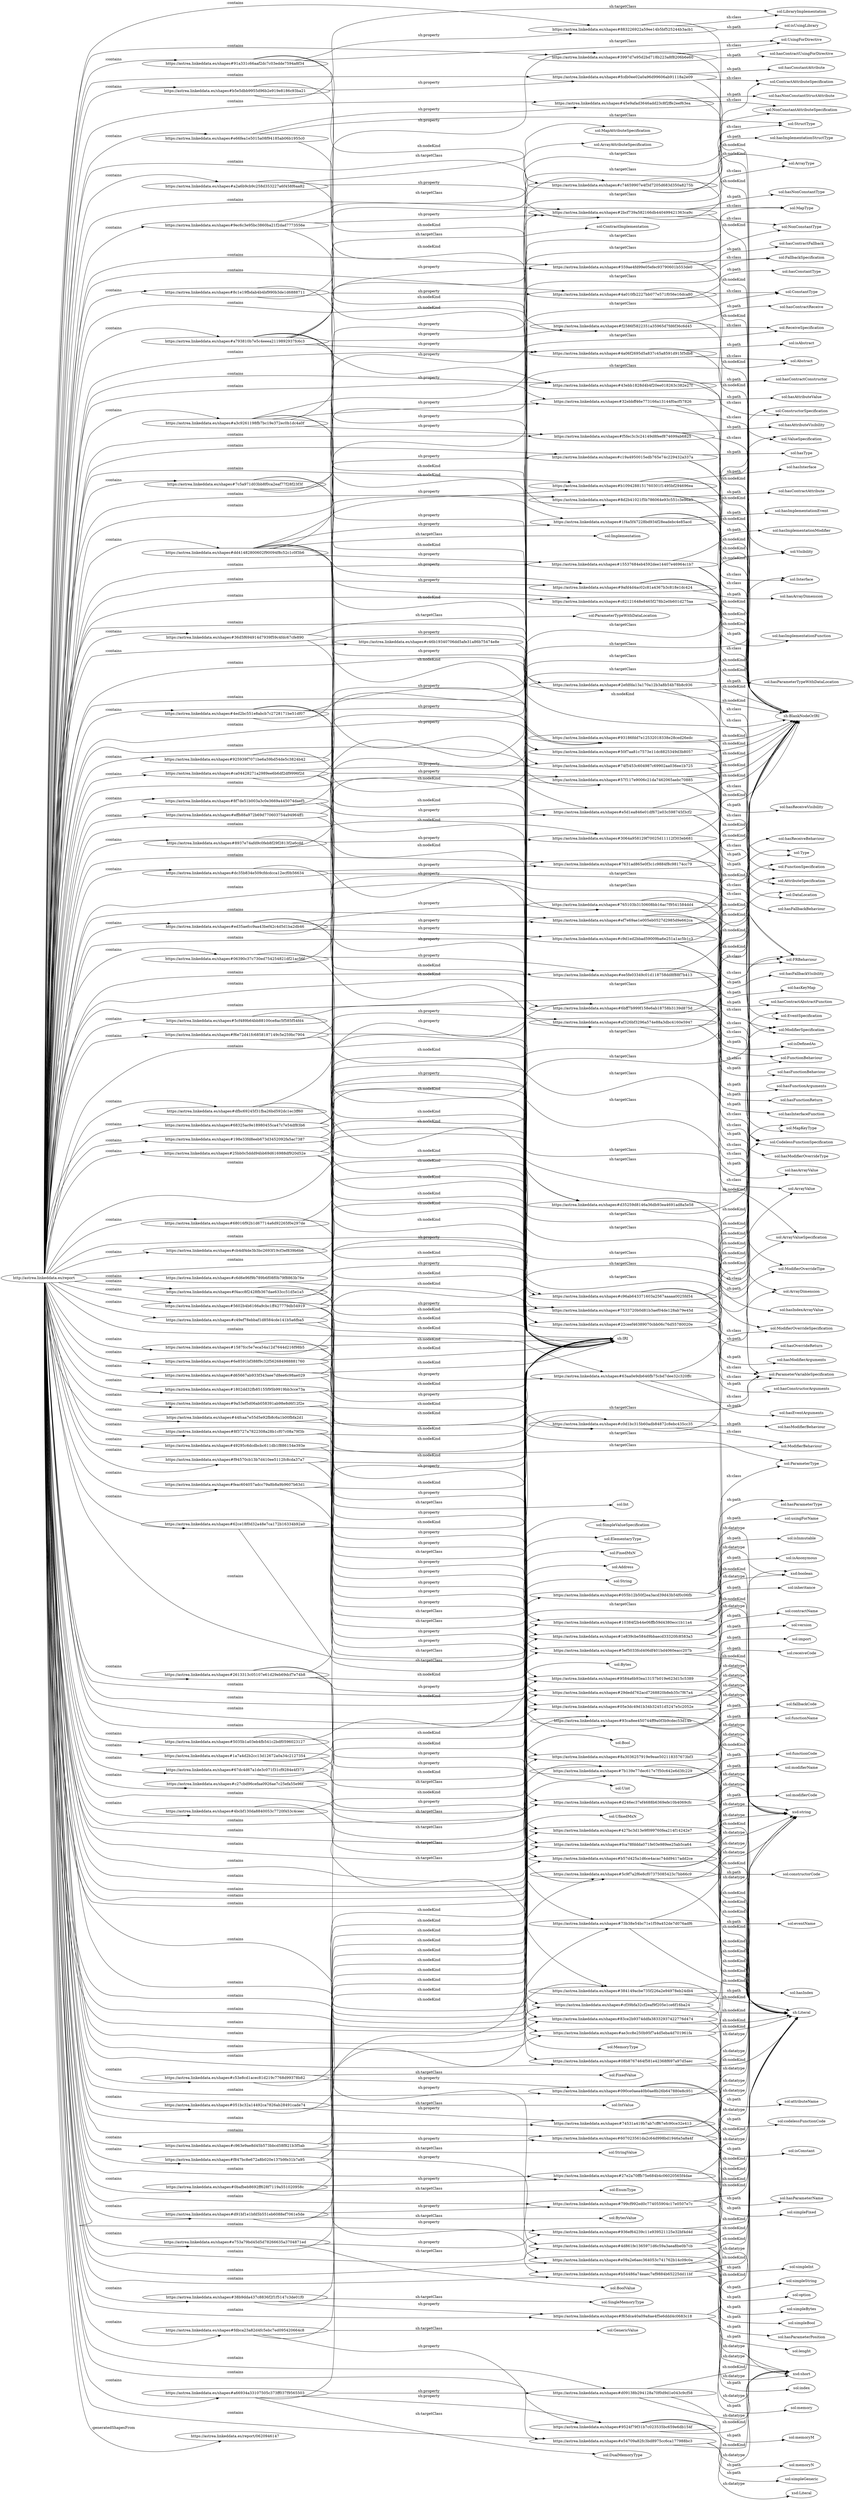 digraph ar2dtool_diagram { 
rankdir=LR;
size="1501"
	"https://astrea.linkeddata.es/shapes#883226922a59ee14b5bf525244b3acb1" -> "sol:isUsingLibrary" [ label = "sh:path" ];
	"https://astrea.linkeddata.es/shapes#883226922a59ee14b5bf525244b3acb1" -> "sh:BlankNodeOrIRI" [ label = "sh:nodeKind" ];
	"https://astrea.linkeddata.es/shapes#883226922a59ee14b5bf525244b3acb1" -> "sol:LibraryImplementation" [ label = "sh:class" ];
	"https://astrea.linkeddata.es/shapes#4a010fb2227bb077e571f056e16dca80" -> "sol:hasConstantType" [ label = "sh:path" ];
	"https://astrea.linkeddata.es/shapes#4a010fb2227bb077e571f056e16dca80" -> "sh:BlankNodeOrIRI" [ label = "sh:nodeKind" ];
	"https://astrea.linkeddata.es/shapes#4a010fb2227bb077e571f056e16dca80" -> "sol:ConstantType" [ label = "sh:class" ];
	"https://astrea.linkeddata.es/shapes#055b12b50f2ea3acd39d43b54f0c06fb" -> "sol:hasParameterType" [ label = "sh:path" ];
	"https://astrea.linkeddata.es/shapes#055b12b50f2ea3acd39d43b54f0c06fb" -> "sh:BlankNodeOrIRI" [ label = "sh:nodeKind" ];
	"https://astrea.linkeddata.es/shapes#055b12b50f2ea3acd39d43b54f0c06fb" -> "sol:ParameterType" [ label = "sh:class" ];
	"https://astrea.linkeddata.es/shapes#43ebb1828d4b4f20ee018263c382e27f" -> "sol:hasContractConstructor" [ label = "sh:path" ];
	"https://astrea.linkeddata.es/shapes#43ebb1828d4b4f20ee018263c382e27f" -> "sh:BlankNodeOrIRI" [ label = "sh:nodeKind" ];
	"https://astrea.linkeddata.es/shapes#43ebb1828d4b4f20ee018263c382e27f" -> "sol:ConstructorSpecification" [ label = "sh:class" ];
	"https://astrea.linkeddata.es/shapes#b1094288151760301f1495bf294696ea" -> "sol:hasInterface" [ label = "sh:path" ];
	"https://astrea.linkeddata.es/shapes#b1094288151760301f1495bf294696ea" -> "sh:BlankNodeOrIRI" [ label = "sh:nodeKind" ];
	"https://astrea.linkeddata.es/shapes#b1094288151760301f1495bf294696ea" -> "sol:Interface" [ label = "sh:class" ];
	"https://astrea.linkeddata.es/shapes#a3c9261198fb7bc19e372ec0b1dc4a0f" -> "sol:NonConstantAttributeSpecification" [ label = "sh:targetClass" ];
	"https://astrea.linkeddata.es/shapes#a3c9261198fb7bc19e372ec0b1dc4a0f" -> "https://astrea.linkeddata.es/shapes#1e839cbe584d9bbaecd33320fc8583a3" [ label = "sh:property" ];
	"https://astrea.linkeddata.es/shapes#a3c9261198fb7bc19e372ec0b1dc4a0f" -> "https://astrea.linkeddata.es/shapes#2bcf739a582166db440499421363ca9c" [ label = "sh:property" ];
	"https://astrea.linkeddata.es/shapes#a3c9261198fb7bc19e372ec0b1dc4a0f" -> "https://astrea.linkeddata.es/shapes#32ebbff46e773166a13144f0acf57826" [ label = "sh:property" ];
	"https://astrea.linkeddata.es/shapes#a3c9261198fb7bc19e372ec0b1dc4a0f" -> "https://astrea.linkeddata.es/shapes#f5fec3c3c24149d8feef874699ab6825" [ label = "sh:property" ];
	"https://astrea.linkeddata.es/shapes#a3c9261198fb7bc19e372ec0b1dc4a0f" -> "sh:IRI" [ label = "sh:nodeKind" ];
	"https://astrea.linkeddata.es/shapes#73b38e54bc71e1f59a452de7d076adf6" -> "sol:eventName" [ label = "sh:path" ];
	"https://astrea.linkeddata.es/shapes#73b38e54bc71e1f59a452de7d076adf6" -> "sh:Literal" [ label = "sh:nodeKind" ];
	"https://astrea.linkeddata.es/shapes#73b38e54bc71e1f59a452de7d076adf6" -> "xsd:string" [ label = "sh:datatype" ];
	"https://astrea.linkeddata.es/shapes#15537684eb4592dee14407e46964c1b7" -> "sol:hasImplementationModifier" [ label = "sh:path" ];
	"https://astrea.linkeddata.es/shapes#15537684eb4592dee14407e46964c1b7" -> "sh:BlankNodeOrIRI" [ label = "sh:nodeKind" ];
	"https://astrea.linkeddata.es/shapes#15537684eb4592dee14407e46964c1b7" -> "sol:ModifierSpecification" [ label = "sh:class" ];
	"https://astrea.linkeddata.es/shapes#dfbc69245f31fba26bd592dc1ec3ff60" -> "sol:Visibility" [ label = "sh:targetClass" ];
	"https://astrea.linkeddata.es/shapes#dfbc69245f31fba26bd592dc1ec3ff60" -> "sh:IRI" [ label = "sh:nodeKind" ];
	"https://astrea.linkeddata.es/shapes#1e839cbe584d9bbaecd33320fc8583a3" -> "sol:isInmutable" [ label = "sh:path" ];
	"https://astrea.linkeddata.es/shapes#1e839cbe584d9bbaecd33320fc8583a3" -> "sh:Literal" [ label = "sh:nodeKind" ];
	"https://astrea.linkeddata.es/shapes#1e839cbe584d9bbaecd33320fc8583a3" -> "xsd:boolean" [ label = "sh:datatype" ];
	"https://astrea.linkeddata.es/shapes#5ef5033fcd406df401bd4060eacc207b" -> "sol:isAnonymous" [ label = "sh:path" ];
	"https://astrea.linkeddata.es/shapes#5ef5033fcd406df401bd4060eacc207b" -> "sh:Literal" [ label = "sh:nodeKind" ];
	"https://astrea.linkeddata.es/shapes#5ef5033fcd406df401bd4060eacc207b" -> "xsd:boolean" [ label = "sh:datatype" ];
	"https://astrea.linkeddata.es/shapes#6bff7b999f158e6ab18758b3139d875d" -> "sol:hasModifierOverrideType" [ label = "sh:path" ];
	"https://astrea.linkeddata.es/shapes#6bff7b999f158e6ab18758b3139d875d" -> "sh:BlankNodeOrIRI" [ label = "sh:nodeKind" ];
	"https://astrea.linkeddata.es/shapes#6bff7b999f158e6ab18758b3139d875d" -> "sol:ModifierOverrideTipe" [ label = "sh:class" ];
	"https://astrea.linkeddata.es/shapes#0bafbeb8692ff628f7119a551020958c" -> "sol:EnumType" [ label = "sh:targetClass" ];
	"https://astrea.linkeddata.es/shapes#0bafbeb8692ff628f7119a551020958c" -> "https://astrea.linkeddata.es/shapes#27e2a70ffb75e684b4c06020565f4dae" [ label = "sh:property" ];
	"https://astrea.linkeddata.es/shapes#0bafbeb8692ff628f7119a551020958c" -> "sh:IRI" [ label = "sh:nodeKind" ];
	"https://astrea.linkeddata.es/shapes#c49ef78ebbaf1d8584cde141b5a6fba5" -> "sol:AttributeSpecification" [ label = "sh:targetClass" ];
	"https://astrea.linkeddata.es/shapes#c49ef78ebbaf1d8584cde141b5a6fba5" -> "https://astrea.linkeddata.es/shapes#cf39bfa32cf2eaf9f205e1ce6f16ba24" [ label = "sh:property" ];
	"https://astrea.linkeddata.es/shapes#c49ef78ebbaf1d8584cde141b5a6fba5" -> "sh:IRI" [ label = "sh:nodeKind" ];
	"https://astrea.linkeddata.es/shapes#74531a419b7ab7cff67efc90ce32e413" -> "sol:simpleInt" [ label = "sh:path" ];
	"https://astrea.linkeddata.es/shapes#74531a419b7ab7cff67efc90ce32e413" -> "sh:Literal" [ label = "sh:nodeKind" ];
	"https://astrea.linkeddata.es/shapes#74531a419b7ab7cff67efc90ce32e413" -> "xsd:string" [ label = "sh:datatype" ];
	"https://astrea.linkeddata.es/shapes#e09a2e6aec364053c741762b14c09c0a" -> "sol:lenght" [ label = "sh:path" ];
	"https://astrea.linkeddata.es/shapes#e09a2e6aec364053c741762b14c09c0a" -> "sh:Literal" [ label = "sh:nodeKind" ];
	"https://astrea.linkeddata.es/shapes#e09a2e6aec364053c741762b14c09c0a" -> "xsd:short" [ label = "sh:datatype" ];
	"https://astrea.linkeddata.es/shapes#05e3dc49d1b34b32451d5247e5c2052e" -> "sol:version" [ label = "sh:path" ];
	"https://astrea.linkeddata.es/shapes#05e3dc49d1b34b32451d5247e5c2052e" -> "sh:Literal" [ label = "sh:nodeKind" ];
	"https://astrea.linkeddata.es/shapes#05e3dc49d1b34b32451d5247e5c2052e" -> "xsd:string" [ label = "sh:datatype" ];
	"https://astrea.linkeddata.es/shapes#9ec6c3e95bc3860ba21f2dad7773556e" -> "sol:ArrayAttributeSpecification" [ label = "sh:targetClass" ];
	"https://astrea.linkeddata.es/shapes#9ec6c3e95bc3860ba21f2dad7773556e" -> "https://astrea.linkeddata.es/shapes#2bcf739a582166db440499421363ca9c" [ label = "sh:property" ];
	"https://astrea.linkeddata.es/shapes#9ec6c3e95bc3860ba21f2dad7773556e" -> "sh:IRI" [ label = "sh:nodeKind" ];
	"https://astrea.linkeddata.es/shapes#68325ac9e18980455ca47c7e54df83b6" -> "sol:ModifierOverrideSpecification" [ label = "sh:targetClass" ];
	"https://astrea.linkeddata.es/shapes#68325ac9e18980455ca47c7e54df83b6" -> "https://astrea.linkeddata.es/shapes#6bff7b999f158e6ab18758b3139d875d" [ label = "sh:property" ];
	"https://astrea.linkeddata.es/shapes#68325ac9e18980455ca47c7e54df83b6" -> "sh:IRI" [ label = "sh:nodeKind" ];
	"https://astrea.linkeddata.es/shapes#9584a6b93ea13157b019e623d15c5389" -> "sol:inheritance" [ label = "sh:path" ];
	"https://astrea.linkeddata.es/shapes#9584a6b93ea13157b019e623d15c5389" -> "sh:Literal" [ label = "sh:nodeKind" ];
	"https://astrea.linkeddata.es/shapes#9584a6b93ea13157b019e623d15c5389" -> "xsd:string" [ label = "sh:datatype" ];
	"https://astrea.linkeddata.es/shapes#c82121648e8465f278b2e0b601d275aa" -> "sol:hasImplementationFunction" [ label = "sh:path" ];
	"https://astrea.linkeddata.es/shapes#c82121648e8465f278b2e0b601d275aa" -> "sh:BlankNodeOrIRI" [ label = "sh:nodeKind" ];
	"https://astrea.linkeddata.es/shapes#c82121648e8465f278b2e0b601d275aa" -> "sol:FunctionSpecification" [ label = "sh:class" ];
	"https://astrea.linkeddata.es/shapes#2efdfda13a170a12b3a8b54b78b8c936" -> "sol:hasParameterTypeWithDataLocation" [ label = "sh:path" ];
	"https://astrea.linkeddata.es/shapes#2efdfda13a170a12b3a8b54b78b8c936" -> "sh:BlankNodeOrIRI" [ label = "sh:nodeKind" ];
	"https://astrea.linkeddata.es/shapes#2efdfda13a170a12b3a8b54b78b8c936" -> "sol:DataLocation" [ label = "sh:class" ];
	"https://astrea.linkeddata.es/shapes#9afd4d4ac02c81a4367b3c818e1dc424" -> "sol:hasArrayDimension" [ label = "sh:path" ];
	"https://astrea.linkeddata.es/shapes#9afd4d4ac02c81a4367b3c818e1dc424" -> "sh:BlankNodeOrIRI" [ label = "sh:nodeKind" ];
	"https://astrea.linkeddata.es/shapes#9afd4d4ac02c81a4367b3c818e1dc424" -> "sol:ArrayDimension" [ label = "sh:class" ];
	"https://astrea.linkeddata.es/shapes#4ed2bc551e8abcb7c2728171be51df07" -> "sol:FallbackSpecification" [ label = "sh:targetClass" ];
	"https://astrea.linkeddata.es/shapes#4ed2bc551e8abcb7c2728171be51df07" -> "https://astrea.linkeddata.es/shapes#7b139e77dec617e7f50c642e6d3fc229" [ label = "sh:property" ];
	"https://astrea.linkeddata.es/shapes#4ed2bc551e8abcb7c2728171be51df07" -> "https://astrea.linkeddata.es/shapes#93186fdd7e12532018338e28ced26edc" [ label = "sh:property" ];
	"https://astrea.linkeddata.es/shapes#4ed2bc551e8abcb7c2728171be51df07" -> "https://astrea.linkeddata.es/shapes#50f7aa81c7573e11dc8825349d3b8057" [ label = "sh:property" ];
	"https://astrea.linkeddata.es/shapes#4ed2bc551e8abcb7c2728171be51df07" -> "sh:IRI" [ label = "sh:nodeKind" ];
	"https://astrea.linkeddata.es/shapes#c53e8cd1acec81d219c7768d99378b82" -> "sol:FixedValue" [ label = "sh:targetClass" ];
	"https://astrea.linkeddata.es/shapes#c53e8cd1acec81d219c7768d99378b82" -> "https://astrea.linkeddata.es/shapes#090ce0aea40b0ae8b26b647880e8c951" [ label = "sh:property" ];
	"https://astrea.linkeddata.es/shapes#c53e8cd1acec81d219c7768d99378b82" -> "sh:IRI" [ label = "sh:nodeKind" ];
	"https://astrea.linkeddata.es/shapes#50f7aa81c7573e11dc8825349d3b8057" -> "sol:hasReceiveBehaviour" [ label = "sh:path" ];
	"https://astrea.linkeddata.es/shapes#50f7aa81c7573e11dc8825349d3b8057" -> "sh:BlankNodeOrIRI" [ label = "sh:nodeKind" ];
	"https://astrea.linkeddata.es/shapes#50f7aa81c7573e11dc8825349d3b8057" -> "sol:FRBehaviour" [ label = "sh:class" ];
	"https://astrea.linkeddata.es/shapes#5cf489b64bb88100ce8ac5f585f54fd4" -> "sol:DataLocation" [ label = "sh:targetClass" ];
	"https://astrea.linkeddata.es/shapes#5cf489b64bb88100ce8ac5f585f54fd4" -> "sh:IRI" [ label = "sh:nodeKind" ];
	"https://astrea.linkeddata.es/shapes#74f5453c604987c69902aa036ee1b725" -> "sol:hasFallbackBehaviour" [ label = "sh:path" ];
	"https://astrea.linkeddata.es/shapes#74f5453c604987c69902aa036ee1b725" -> "sh:BlankNodeOrIRI" [ label = "sh:nodeKind" ];
	"https://astrea.linkeddata.es/shapes#74f5453c604987c69902aa036ee1b725" -> "sol:FRBehaviour" [ label = "sh:class" ];
	"https://astrea.linkeddata.es/shapes#68016f92b1d67714a6d92265f0e297de" -> "sol:FRBehaviour" [ label = "sh:targetClass" ];
	"https://astrea.linkeddata.es/shapes#68016f92b1d67714a6d92265f0e297de" -> "sh:IRI" [ label = "sh:nodeKind" ];
	"https://astrea.linkeddata.es/shapes#27e2a70ffb75e684b4c06020565f4dae" -> "sol:option" [ label = "sh:path" ];
	"https://astrea.linkeddata.es/shapes#27e2a70ffb75e684b4c06020565f4dae" -> "sh:Literal" [ label = "sh:nodeKind" ];
	"https://astrea.linkeddata.es/shapes#27e2a70ffb75e684b4c06020565f4dae" -> "xsd:string" [ label = "sh:datatype" ];
	"https://astrea.linkeddata.es/shapes#2613313c05107e61d29eb69dcf7e74b8" -> "sol:ParameterVariableSpecification" [ label = "sh:targetClass" ];
	"https://astrea.linkeddata.es/shapes#2613313c05107e61d29eb69dcf7e74b8" -> "https://astrea.linkeddata.es/shapes#08b8767464f581e42368f697a97d5aec" [ label = "sh:property" ];
	"https://astrea.linkeddata.es/shapes#2613313c05107e61d29eb69dcf7e74b8" -> "https://astrea.linkeddata.es/shapes#4d861fe1365971d6c59a3aea8be0b7cb" [ label = "sh:property" ];
	"https://astrea.linkeddata.es/shapes#2613313c05107e61d29eb69dcf7e74b8" -> "https://astrea.linkeddata.es/shapes#055b12b50f2ea3acd39d43b54f0c06fb" [ label = "sh:property" ];
	"https://astrea.linkeddata.es/shapes#2613313c05107e61d29eb69dcf7e74b8" -> "sh:IRI" [ label = "sh:nodeKind" ];
	"https://astrea.linkeddata.es/shapes#a2a6b9cb9c258d353227a6f458f6aa82" -> "sol:MapAttributeSpecification" [ label = "sh:targetClass" ];
	"https://astrea.linkeddata.es/shapes#a2a6b9cb9c258d353227a6f458f6aa82" -> "https://astrea.linkeddata.es/shapes#2bcf739a582166db440499421363ca9c" [ label = "sh:property" ];
	"https://astrea.linkeddata.es/shapes#a2a6b9cb9c258d353227a6f458f6aa82" -> "sh:IRI" [ label = "sh:nodeKind" ];
	"https://astrea.linkeddata.es/shapes#dc35b834e509cfdcdcca12ecf0b56634" -> "sol:FunctionBehaviour" [ label = "sh:targetClass" ];
	"https://astrea.linkeddata.es/shapes#dc35b834e509cfdcdcca12ecf0b56634" -> "https://astrea.linkeddata.es/shapes#7631ad865e0f3c1c9884f8c98174cc79" [ label = "sh:property" ];
	"https://astrea.linkeddata.es/shapes#dc35b834e509cfdcdcca12ecf0b56634" -> "sh:IRI" [ label = "sh:nodeKind" ];
	"https://astrea.linkeddata.es/shapes#051bc32a14492ca7826ab28491cade74" -> "sol:IntValue" [ label = "sh:targetClass" ];
	"https://astrea.linkeddata.es/shapes#051bc32a14492ca7826ab28491cade74" -> "https://astrea.linkeddata.es/shapes#74531a419b7ab7cff67efc90ce32e413" [ label = "sh:property" ];
	"https://astrea.linkeddata.es/shapes#051bc32a14492ca7826ab28491cade74" -> "sh:IRI" [ label = "sh:nodeKind" ];
	"https://astrea.linkeddata.es/shapes#090ce0aea40b0ae8b26b647880e8c951" -> "sol:simpleFixed" [ label = "sh:path" ];
	"https://astrea.linkeddata.es/shapes#090ce0aea40b0ae8b26b647880e8c951" -> "sh:Literal" [ label = "sh:nodeKind" ];
	"https://astrea.linkeddata.es/shapes#090ce0aea40b0ae8b26b647880e8c951" -> "xsd:string" [ label = "sh:datatype" ];
	"https://astrea.linkeddata.es/shapes#45e9afad3646add23c8f2ffe2eef63ea" -> "sol:hasNonConstantStructAttribute" [ label = "sh:path" ];
	"https://astrea.linkeddata.es/shapes#45e9afad3646add23c8f2ffe2eef63ea" -> "sh:BlankNodeOrIRI" [ label = "sh:nodeKind" ];
	"https://astrea.linkeddata.es/shapes#45e9afad3646add23c8f2ffe2eef63ea" -> "sol:NonConstantAttributeSpecification" [ label = "sh:class" ];
	"https://astrea.linkeddata.es/shapes#8d2b41021f5b786064e93c551c3e96a3" -> "sol:hasContractAttribute" [ label = "sh:path" ];
	"https://astrea.linkeddata.es/shapes#8d2b41021f5b786064e93c551c3e96a3" -> "sh:BlankNodeOrIRI" [ label = "sh:nodeKind" ];
	"https://astrea.linkeddata.es/shapes#8d2b41021f5b786064e93c551c3e96a3" -> "sol:AttributeSpecification" [ label = "sh:class" ];
	"https://astrea.linkeddata.es/shapes#427bc3d13e9f099760fea214f14242e7" -> "sol:functionCode" [ label = "sh:path" ];
	"https://astrea.linkeddata.es/shapes#427bc3d13e9f099760fea214f14242e7" -> "sh:Literal" [ label = "sh:nodeKind" ];
	"https://astrea.linkeddata.es/shapes#427bc3d13e9f099760fea214f14242e7" -> "xsd:string" [ label = "sh:datatype" ];
	"https://astrea.linkeddata.es/shapes#63aa0e9db646fb75cbd7dee32c320ffc" -> "sol:hasEventArguments" [ label = "sh:path" ];
	"https://astrea.linkeddata.es/shapes#63aa0e9db646fb75cbd7dee32c320ffc" -> "sh:BlankNodeOrIRI" [ label = "sh:nodeKind" ];
	"https://astrea.linkeddata.es/shapes#63aa0e9db646fb75cbd7dee32c320ffc" -> "sol:ParameterVariableSpecification" [ label = "sh:class" ];
	"https://astrea.linkeddata.es/shapes#e5d1ea846e01df672e03c598745f3cf2" -> "sol:hasKeyMap" [ label = "sh:path" ];
	"https://astrea.linkeddata.es/shapes#e5d1ea846e01df672e03c598745f3cf2" -> "sh:BlankNodeOrIRI" [ label = "sh:nodeKind" ];
	"https://astrea.linkeddata.es/shapes#e5d1ea846e01df672e03c598745f3cf2" -> "sol:MapKeyType" [ label = "sh:class" ];
	"https://astrea.linkeddata.es/shapes#ef7e69ae1e005eb0527d2985d9e662ca" -> "sol:hasFunctionArguments" [ label = "sh:path" ];
	"https://astrea.linkeddata.es/shapes#ef7e69ae1e005eb0527d2985d9e662ca" -> "sh:BlankNodeOrIRI" [ label = "sh:nodeKind" ];
	"https://astrea.linkeddata.es/shapes#ef7e69ae1e005eb0527d2985d9e662ca" -> "sol:ParameterVariableSpecification" [ label = "sh:class" ];
	"https://astrea.linkeddata.es/shapes#93186fdd7e12532018338e28ced26edc" -> "sol:hasReceiveVisibility" [ label = "sh:path" ];
	"https://astrea.linkeddata.es/shapes#93186fdd7e12532018338e28ced26edc" -> "sh:BlankNodeOrIRI" [ label = "sh:nodeKind" ];
	"https://astrea.linkeddata.es/shapes#93186fdd7e12532018338e28ced26edc" -> "sol:FRBehaviour" [ label = "sh:class" ];
	"https://astrea.linkeddata.es/shapes#ca04428271a2989ee6b6df2df9996f2d" -> "sol:ReceiveSpecification" [ label = "sh:targetClass" ];
	"https://astrea.linkeddata.es/shapes#ca04428271a2989ee6b6df2df9996f2d" -> "https://astrea.linkeddata.es/shapes#8a3036257919e9eae502118357673bf3" [ label = "sh:property" ];
	"https://astrea.linkeddata.es/shapes#ca04428271a2989ee6b6df2df9996f2d" -> "https://astrea.linkeddata.es/shapes#74f5453c604987c69902aa036ee1b725" [ label = "sh:property" ];
	"https://astrea.linkeddata.es/shapes#ca04428271a2989ee6b6df2df9996f2d" -> "https://astrea.linkeddata.es/shapes#57f117e9006c21da7462065aebc70885" [ label = "sh:property" ];
	"https://astrea.linkeddata.es/shapes#ca04428271a2989ee6b6df2df9996f2d" -> "sh:IRI" [ label = "sh:nodeKind" ];
	"https://astrea.linkeddata.es/shapes#925939f7071be6a59bd54de5c3824b42" -> "sol:NonConstantType" [ label = "sh:targetClass" ];
	"https://astrea.linkeddata.es/shapes#925939f7071be6a59bd54de5c3824b42" -> "sh:IRI" [ label = "sh:nodeKind" ];
	"https://astrea.linkeddata.es/shapes#feac604057adcc79a8b8a9b9607b63d1" -> "sol:Address" [ label = "sh:targetClass" ];
	"https://astrea.linkeddata.es/shapes#feac604057adcc79a8b8a9b9607b63d1" -> "sh:IRI" [ label = "sh:nodeKind" ];
	"https://astrea.linkeddata.es/shapes#f65dca40a09a8ae4f5e6ddd4c0683c18" -> "sol:memory" [ label = "sh:path" ];
	"https://astrea.linkeddata.es/shapes#f65dca40a09a8ae4f5e6ddd4c0683c18" -> "sh:Literal" [ label = "sh:nodeKind" ];
	"https://astrea.linkeddata.es/shapes#f65dca40a09a8ae4f5e6ddd4c0683c18" -> "xsd:short" [ label = "sh:datatype" ];
	"https://astrea.linkeddata.es/shapes#38b9dda437c8836f2f1f5147c3de01f0" -> "sol:SingleMemoryType" [ label = "sh:targetClass" ];
	"https://astrea.linkeddata.es/shapes#38b9dda437c8836f2f1f5147c3de01f0" -> "https://astrea.linkeddata.es/shapes#f65dca40a09a8ae4f5e6ddd4c0683c18" [ label = "sh:property" ];
	"https://astrea.linkeddata.es/shapes#38b9dda437c8836f2f1f5147c3de01f0" -> "sh:IRI" [ label = "sh:nodeKind" ];
	"https://astrea.linkeddata.es/shapes#dd41482800602f90094f8c52c1c0f3b6" -> "https://astrea.linkeddata.es/shapes#05e3dc49d1b34b32451d5247e5c2052e" [ label = "sh:property" ];
	"https://astrea.linkeddata.es/shapes#dd41482800602f90094f8c52c1c0f3b6" -> "https://astrea.linkeddata.es/shapes#93ca8ee450744ff9a0f3b9cdec53d14b" [ label = "sh:property" ];
	"https://astrea.linkeddata.es/shapes#dd41482800602f90094f8c52c1c0f3b6" -> "https://astrea.linkeddata.es/shapes#15537684eb4592dee14407e46964c1b7" [ label = "sh:property" ];
	"https://astrea.linkeddata.es/shapes#dd41482800602f90094f8c52c1c0f3b6" -> "https://astrea.linkeddata.es/shapes#b1094288151760301f1495bf294696ea" [ label = "sh:property" ];
	"https://astrea.linkeddata.es/shapes#dd41482800602f90094f8c52c1c0f3b6" -> "sol:Implementation" [ label = "sh:targetClass" ];
	"https://astrea.linkeddata.es/shapes#dd41482800602f90094f8c52c1c0f3b6" -> "https://astrea.linkeddata.es/shapes#c74659907e4f3d7205d683d350a8275b" [ label = "sh:property" ];
	"https://astrea.linkeddata.es/shapes#dd41482800602f90094f8c52c1c0f3b6" -> "https://astrea.linkeddata.es/shapes#c82121648e8465f278b2e0b601d275aa" [ label = "sh:property" ];
	"https://astrea.linkeddata.es/shapes#dd41482800602f90094f8c52c1c0f3b6" -> "sh:IRI" [ label = "sh:nodeKind" ];
	"https://astrea.linkeddata.es/shapes#dd41482800602f90094f8c52c1c0f3b6" -> "https://astrea.linkeddata.es/shapes#29dedd762acd7268820b8eb35c7f67a4" [ label = "sh:property" ];
	"https://astrea.linkeddata.es/shapes#dd41482800602f90094f8c52c1c0f3b6" -> "https://astrea.linkeddata.es/shapes#1f4a5f47228bd934f28eadebc4e85acd" [ label = "sh:property" ];
	"https://astrea.linkeddata.es/shapes#c74659907e4f3d7205d683d350a8275b" -> "sol:hasImplementationStructType" [ label = "sh:path" ];
	"https://astrea.linkeddata.es/shapes#c74659907e4f3d7205d683d350a8275b" -> "sh:BlankNodeOrIRI" [ label = "sh:nodeKind" ];
	"https://astrea.linkeddata.es/shapes#c74659907e4f3d7205d683d350a8275b" -> "sol:StructType" [ label = "sh:class" ];
	"https://astrea.linkeddata.es/shapes#83ce2b9374ddfa38332937422776d474" -> "sol:codelessFunctionCode" [ label = "sh:path" ];
	"https://astrea.linkeddata.es/shapes#83ce2b9374ddfa38332937422776d474" -> "sh:Literal" [ label = "sh:nodeKind" ];
	"https://astrea.linkeddata.es/shapes#83ce2b9374ddfa38332937422776d474" -> "xsd:string" [ label = "sh:datatype" ];
	"https://astrea.linkeddata.es/shapes#57f117e9006c21da7462065aebc70885" -> "sol:hasFallbackVisibility" [ label = "sh:path" ];
	"https://astrea.linkeddata.es/shapes#57f117e9006c21da7462065aebc70885" -> "sh:BlankNodeOrIRI" [ label = "sh:nodeKind" ];
	"https://astrea.linkeddata.es/shapes#57f117e9006c21da7462065aebc70885" -> "sol:FRBehaviour" [ label = "sh:class" ];
	"https://astrea.linkeddata.es/shapes#8937e74afd9c0feb8f29f2813f2a6cdd" -> "sol:Abstract" [ label = "sh:targetClass" ];
	"https://astrea.linkeddata.es/shapes#8937e74afd9c0feb8f29f2813f2a6cdd" -> "https://astrea.linkeddata.es/shapes#3064a958129f70025d11112f303eb681" [ label = "sh:property" ];
	"https://astrea.linkeddata.es/shapes#8937e74afd9c0feb8f29f2813f2a6cdd" -> "sh:IRI" [ label = "sh:nodeKind" ];
	"https://astrea.linkeddata.es/shapes#fca78fddda071fe03e989ee25ab5ca64" -> "sol:modifierName" [ label = "sh:path" ];
	"https://astrea.linkeddata.es/shapes#fca78fddda071fe03e989ee25ab5ca64" -> "sh:Literal" [ label = "sh:nodeKind" ];
	"https://astrea.linkeddata.es/shapes#fca78fddda071fe03e989ee25ab5ca64" -> "xsd:string" [ label = "sh:datatype" ];
	"https://astrea.linkeddata.es/shapes#a793810b7e5c4eeea2119892937fc6c3" -> "https://astrea.linkeddata.es/shapes#559ae4fd99e05efec93790601b553de0" [ label = "sh:property" ];
	"https://astrea.linkeddata.es/shapes#a793810b7e5c4eeea2119892937fc6c3" -> "https://astrea.linkeddata.es/shapes#8d2b41021f5b786064e93c551c3e96a3" [ label = "sh:property" ];
	"https://astrea.linkeddata.es/shapes#a793810b7e5c4eeea2119892937fc6c3" -> "sol:ContractImplementation" [ label = "sh:targetClass" ];
	"https://astrea.linkeddata.es/shapes#a793810b7e5c4eeea2119892937fc6c3" -> "https://astrea.linkeddata.es/shapes#3997d7e95d2bd718b223a8f8206b6e60" [ label = "sh:property" ];
	"https://astrea.linkeddata.es/shapes#a793810b7e5c4eeea2119892937fc6c3" -> "https://astrea.linkeddata.es/shapes#4a06f2695d5a837c45a8591d915f5db8" [ label = "sh:property" ];
	"https://astrea.linkeddata.es/shapes#a793810b7e5c4eeea2119892937fc6c3" -> "https://astrea.linkeddata.es/shapes#f2586f5822351a35965d7fd6f36c6d45" [ label = "sh:property" ];
	"https://astrea.linkeddata.es/shapes#a793810b7e5c4eeea2119892937fc6c3" -> "https://astrea.linkeddata.es/shapes#43ebb1828d4b4f20ee018263c382e27f" [ label = "sh:property" ];
	"https://astrea.linkeddata.es/shapes#a793810b7e5c4eeea2119892937fc6c3" -> "https://astrea.linkeddata.es/shapes#9584a6b93ea13157b019e623d15c5389" [ label = "sh:property" ];
	"https://astrea.linkeddata.es/shapes#a793810b7e5c4eeea2119892937fc6c3" -> "sh:IRI" [ label = "sh:nodeKind" ];
	"https://astrea.linkeddata.es/shapes#22ceef46389070cbb06c76d55780020e" -> "sol:hasConstructorArguments" [ label = "sh:path" ];
	"https://astrea.linkeddata.es/shapes#22ceef46389070cbb06c76d55780020e" -> "sh:BlankNodeOrIRI" [ label = "sh:nodeKind" ];
	"https://astrea.linkeddata.es/shapes#22ceef46389070cbb06c76d55780020e" -> "sol:ParameterVariableSpecification" [ label = "sh:class" ];
	"https://astrea.linkeddata.es/shapes#559ae4fd99e05efec93790601b553de0" -> "sol:hasContractFallback" [ label = "sh:path" ];
	"https://astrea.linkeddata.es/shapes#559ae4fd99e05efec93790601b553de0" -> "sh:BlankNodeOrIRI" [ label = "sh:nodeKind" ];
	"https://astrea.linkeddata.es/shapes#559ae4fd99e05efec93790601b553de0" -> "sol:FallbackSpecification" [ label = "sh:class" ];
	"https://astrea.linkeddata.es/shapes#3064a958129f70025d11112f303eb681" -> "sol:hasContractAbstractFunction" [ label = "sh:path" ];
	"https://astrea.linkeddata.es/shapes#3064a958129f70025d11112f303eb681" -> "sh:BlankNodeOrIRI" [ label = "sh:nodeKind" ];
	"https://astrea.linkeddata.es/shapes#3064a958129f70025d11112f303eb681" -> "sol:CodelessFunctionSpecification" [ label = "sh:class" ];
	"https://astrea.linkeddata.es/shapes#384149acbe735f226a2e94978eb24db4" -> "sol:hasIndex" [ label = "sh:path" ];
	"https://astrea.linkeddata.es/shapes#384149acbe735f226a2e94978eb24db4" -> "sh:Literal" [ label = "sh:nodeKind" ];
	"https://astrea.linkeddata.es/shapes#384149acbe735f226a2e94978eb24db4" -> "xsd:short" [ label = "sh:datatype" ];
	"https://astrea.linkeddata.es/shapes#9a53ef5d06ab058391ab98e8d6f12f2e" -> "sol:ModifierBehaviour" [ label = "sh:targetClass" ];
	"https://astrea.linkeddata.es/shapes#9a53ef5d06ab058391ab98e8d6f12f2e" -> "sh:IRI" [ label = "sh:nodeKind" ];
	"https://astrea.linkeddata.es/shapes#1a7a4d2b2cc13d12672a0a34c2127354" -> "sol:Bool" [ label = "sh:targetClass" ];
	"https://astrea.linkeddata.es/shapes#1a7a4d2b2cc13d12672a0a34c2127354" -> "sh:IRI" [ label = "sh:nodeKind" ];
	"https://astrea.linkeddata.es/shapes#25bb0c5ddd94bb69d616988df920d52e" -> "sol:ArrayValue" [ label = "sh:targetClass" ];
	"https://astrea.linkeddata.es/shapes#25bb0c5ddd94bb69d616988df920d52e" -> "https://astrea.linkeddata.es/shapes#384149acbe735f226a2e94978eb24db4" [ label = "sh:property" ];
	"https://astrea.linkeddata.es/shapes#25bb0c5ddd94bb69d616988df920d52e" -> "https://astrea.linkeddata.es/shapes#d35259d8146a36db93ea4691ad8a5e58" [ label = "sh:property" ];
	"https://astrea.linkeddata.es/shapes#25bb0c5ddd94bb69d616988df920d52e" -> "sh:IRI" [ label = "sh:nodeKind" ];
	"https://astrea.linkeddata.es/shapes#ee5fe03349c01d118758dd8f88f7b413" -> "sol:hasInterfaceFunction" [ label = "sh:path" ];
	"https://astrea.linkeddata.es/shapes#ee5fe03349c01d118758dd8f88f7b413" -> "sh:BlankNodeOrIRI" [ label = "sh:nodeKind" ];
	"https://astrea.linkeddata.es/shapes#ee5fe03349c01d118758dd8f88f7b413" -> "sol:CodelessFunctionSpecification" [ label = "sh:class" ];
	"https://astrea.linkeddata.es/shapes#b54486a74eaec7ef9884b65225dd11bf" -> "sol:index" [ label = "sh:path" ];
	"https://astrea.linkeddata.es/shapes#b54486a74eaec7ef9884b65225dd11bf" -> "sh:Literal" [ label = "sh:nodeKind" ];
	"https://astrea.linkeddata.es/shapes#b54486a74eaec7ef9884b65225dd11bf" -> "xsd:short" [ label = "sh:datatype" ];
	"https://astrea.linkeddata.es/shapes#cf39bfa32cf2eaf9f205e1ce6f16ba24" -> "sol:attributeName" [ label = "sh:path" ];
	"https://astrea.linkeddata.es/shapes#cf39bfa32cf2eaf9f205e1ce6f16ba24" -> "sh:Literal" [ label = "sh:nodeKind" ];
	"https://astrea.linkeddata.es/shapes#cf39bfa32cf2eaf9f205e1ce6f16ba24" -> "xsd:string" [ label = "sh:datatype" ];
	"https://astrea.linkeddata.es/shapes#4d861fe1365971d6c59a3aea8be0b7cb" -> "sol:hasParameterPosition" [ label = "sh:path" ];
	"https://astrea.linkeddata.es/shapes#4d861fe1365971d6c59a3aea8be0b7cb" -> "sh:Literal" [ label = "sh:nodeKind" ];
	"https://astrea.linkeddata.es/shapes#4d861fe1365971d6c59a3aea8be0b7cb" -> "xsd:short" [ label = "sh:datatype" ];
	"https://astrea.linkeddata.es/shapes#effb88a972b69d770603754a94964ff1" -> "sol:ConstantType" [ label = "sh:targetClass" ];
	"https://astrea.linkeddata.es/shapes#effb88a972b69d770603754a94964ff1" -> "sh:IRI" [ label = "sh:nodeKind" ];
	"https://astrea.linkeddata.es/shapes#2bcf739a582166db440499421363ca9c" -> "sol:hasNonConstantType" [ label = "sh:path" ];
	"https://astrea.linkeddata.es/shapes#2bcf739a582166db440499421363ca9c" -> "sh:BlankNodeOrIRI" [ label = "sh:nodeKind" ];
	"https://astrea.linkeddata.es/shapes#2bcf739a582166db440499421363ca9c" -> "sol:ArrayType" [ label = "sh:class" ];
	"https://astrea.linkeddata.es/shapes#2bcf739a582166db440499421363ca9c" -> "sol:MapType" [ label = "sh:class" ];
	"https://astrea.linkeddata.es/shapes#2bcf739a582166db440499421363ca9c" -> "sol:NonConstantType" [ label = "sh:class" ];
	"https://astrea.linkeddata.es/shapes#f2586f5822351a35965d7fd6f36c6d45" -> "sol:hasContractReceive" [ label = "sh:path" ];
	"https://astrea.linkeddata.es/shapes#f2586f5822351a35965d7fd6f36c6d45" -> "sh:BlankNodeOrIRI" [ label = "sh:nodeKind" ];
	"https://astrea.linkeddata.es/shapes#f2586f5822351a35965d7fd6f36c6d45" -> "sol:ReceiveSpecification" [ label = "sh:class" ];
	"https://astrea.linkeddata.es/shapes#1f4a5f47228bd934f28eadebc4e85acd" -> "sol:hasImplementationEvent" [ label = "sh:path" ];
	"https://astrea.linkeddata.es/shapes#1f4a5f47228bd934f28eadebc4e85acd" -> "sh:BlankNodeOrIRI" [ label = "sh:nodeKind" ];
	"https://astrea.linkeddata.es/shapes#1f4a5f47228bd934f28eadebc4e85acd" -> "sol:EventSpecification" [ label = "sh:class" ];
	"https://astrea.linkeddata.es/shapes#d91bf1e1bfd5b551eb6088ef7061e5de" -> "sol:BytesValue" [ label = "sh:targetClass" ];
	"https://astrea.linkeddata.es/shapes#d91bf1e1bfd5b551eb6088ef7061e5de" -> "https://astrea.linkeddata.es/shapes#799cf992ed0c774055904c17e0507e7c" [ label = "sh:property" ];
	"https://astrea.linkeddata.es/shapes#d91bf1e1bfd5b551eb6088ef7061e5de" -> "sh:IRI" [ label = "sh:nodeKind" ];
	"https://astrea.linkeddata.es/shapes#765103b3150608bb16ac7f9541584dd4" -> "sol:hasFunctionBehaviour" [ label = "sh:path" ];
	"https://astrea.linkeddata.es/shapes#765103b3150608bb16ac7f9541584dd4" -> "sh:BlankNodeOrIRI" [ label = "sh:nodeKind" ];
	"https://astrea.linkeddata.es/shapes#765103b3150608bb16ac7f9541584dd4" -> "sol:FunctionBehaviour" [ label = "sh:class" ];
	"https://astrea.linkeddata.es/shapes#c27cbd96cefaa0926ae7c25efa55e96f" -> "sol:UfixedMxN" [ label = "sh:targetClass" ];
	"https://astrea.linkeddata.es/shapes#c27cbd96cefaa0926ae7c25efa55e96f" -> "sh:IRI" [ label = "sh:nodeKind" ];
	"https://astrea.linkeddata.es/shapes#b5e5dbb9955d96b2e919e8186c93ba21" -> "sol:LibraryImplementation" [ label = "sh:targetClass" ];
	"https://astrea.linkeddata.es/shapes#b5e5dbb9955d96b2e919e8186c93ba21" -> "https://astrea.linkeddata.es/shapes#fcdb0ee02a0a96d99606ab91118a2e09" [ label = "sh:property" ];
	"https://astrea.linkeddata.es/shapes#b5e5dbb9955d96b2e919e8186c93ba21" -> "sh:IRI" [ label = "sh:nodeKind" ];
	"https://astrea.linkeddata.es/shapes#6e8591bf388f9c32f562684988881760" -> "sol:CodelessFunctionSpecification" [ label = "sh:targetClass" ];
	"https://astrea.linkeddata.es/shapes#6e8591bf388f9c32f562684988881760" -> "https://astrea.linkeddata.es/shapes#83ce2b9374ddfa38332937422776d474" [ label = "sh:property" ];
	"https://astrea.linkeddata.es/shapes#6e8591bf388f9c32f562684988881760" -> "sh:IRI" [ label = "sh:nodeKind" ];
	"https://astrea.linkeddata.es/shapes#cb4df4de3b3bc2693f19cf3ef839b6b6" -> "sol:MapKeyType" [ label = "sh:targetClass" ];
	"https://astrea.linkeddata.es/shapes#cb4df4de3b3bc2693f19cf3ef839b6b6" -> "sh:IRI" [ label = "sh:nodeKind" ];
	"https://astrea.linkeddata.es/shapes#08b8767464f581e42368f697a97d5aec" -> "sol:hasParameterName" [ label = "sh:path" ];
	"https://astrea.linkeddata.es/shapes#08b8767464f581e42368f697a97d5aec" -> "sh:Literal" [ label = "sh:nodeKind" ];
	"https://astrea.linkeddata.es/shapes#08b8767464f581e42368f697a97d5aec" -> "xsd:string" [ label = "sh:datatype" ];
	"https://astrea.linkeddata.es/shapes#8f3727a7822308a28b1cf07c08a79f3b" -> "sol:SimpleValueSpecification" [ label = "sh:targetClass" ];
	"https://astrea.linkeddata.es/shapes#8f3727a7822308a28b1cf07c08a79f3b" -> "sh:IRI" [ label = "sh:nodeKind" ];
	"https://astrea.linkeddata.es/shapes#d65667ab933f343aee7d8ee6c98ae029" -> "sol:ValueSpecification" [ label = "sh:targetClass" ];
	"https://astrea.linkeddata.es/shapes#d65667ab933f343aee7d8ee6c98ae029" -> "https://astrea.linkeddata.es/shapes#ae3cc8e250b95f7a4d5eba4d701961fa" [ label = "sh:property" ];
	"https://astrea.linkeddata.es/shapes#d65667ab933f343aee7d8ee6c98ae029" -> "sh:IRI" [ label = "sh:nodeKind" ];
	"https://astrea.linkeddata.es/shapes#c6d6e96f9b789b6f08f0b79f8863b76e" -> "sol:ModifierOverrideTipe" [ label = "sh:targetClass" ];
	"https://astrea.linkeddata.es/shapes#c6d6e96f9b789b6f08f0b79f8863b76e" -> "sh:IRI" [ label = "sh:nodeKind" ];
	"https://astrea.linkeddata.es/shapes#9524f79f31b7c023535bc659e6db154f" -> "sol:memoryN" [ label = "sh:path" ];
	"https://astrea.linkeddata.es/shapes#9524f79f31b7c023535bc659e6db154f" -> "sh:Literal" [ label = "sh:nodeKind" ];
	"https://astrea.linkeddata.es/shapes#9524f79f31b7c023535bc659e6db154f" -> "xsd:short" [ label = "sh:datatype" ];
	"https://astrea.linkeddata.es/shapes#f6e72d41fc6858187149c5e259bc7904" -> "sol:ArrayValueSpecification" [ label = "sh:targetClass" ];
	"https://astrea.linkeddata.es/shapes#f6e72d41fc6858187149c5e259bc7904" -> "https://astrea.linkeddata.es/shapes#af326bf3296a574e88a3dbc4160e5947" [ label = "sh:property" ];
	"https://astrea.linkeddata.es/shapes#f6e72d41fc6858187149c5e259bc7904" -> "sh:IRI" [ label = "sh:nodeKind" ];
	"https://astrea.linkeddata.es/shapes#7631ad865e0f3c1c9884f8c98174cc79" -> "sol:isDefinedAs" [ label = "sh:path" ];
	"https://astrea.linkeddata.es/shapes#7631ad865e0f3c1c9884f8c98174cc79" -> "sh:BlankNodeOrIRI" [ label = "sh:nodeKind" ];
	"https://astrea.linkeddata.es/shapes#7631ad865e0f3c1c9884f8c98174cc79" -> "sol:ModifierSpecification" [ label = "sh:class" ];
	"https://astrea.linkeddata.es/shapes#4a06f2695d5a837c45a8591d915f5db8" -> "sol:isAbstract" [ label = "sh:path" ];
	"https://astrea.linkeddata.es/shapes#4a06f2695d5a837c45a8591d915f5db8" -> "sh:BlankNodeOrIRI" [ label = "sh:nodeKind" ];
	"https://astrea.linkeddata.es/shapes#4a06f2695d5a837c45a8591d915f5db8" -> "sol:Abstract" [ label = "sh:class" ];
	"https://astrea.linkeddata.es/shapes#f94570cb13b7d410ee5112fc8cda37a7" -> "sol:FixedMxN" [ label = "sh:targetClass" ];
	"https://astrea.linkeddata.es/shapes#f94570cb13b7d410ee5112fc8cda37a7" -> "sh:IRI" [ label = "sh:nodeKind" ];
	"https://astrea.linkeddata.es/shapes#06390c37c730ed754254821df21ac56f" -> "sol:Interface" [ label = "sh:targetClass" ];
	"https://astrea.linkeddata.es/shapes#06390c37c730ed754254821df21ac56f" -> "https://astrea.linkeddata.es/shapes#ee5fe03349c01d118758dd8f88f7b413" [ label = "sh:property" ];
	"https://astrea.linkeddata.es/shapes#06390c37c730ed754254821df21ac56f" -> "sh:IRI" [ label = "sh:nodeKind" ];
	"https://astrea.linkeddata.es/shapes#62ce18f0d32a48e7ca172b16334b92a0" -> "sol:String" [ label = "sh:targetClass" ];
	"https://astrea.linkeddata.es/shapes#62ce18f0d32a48e7ca172b16334b92a0" -> "sh:IRI" [ label = "sh:nodeKind" ];
	"https://astrea.linkeddata.es/shapes#91a331c66aaf2dc7c03edde7594a8f34" -> "sol:UsingForDirective" [ label = "sh:targetClass" ];
	"https://astrea.linkeddata.es/shapes#91a331c66aaf2dc7c03edde7594a8f34" -> "https://astrea.linkeddata.es/shapes#10384f2b44e06ffb59d4380ecc1b11a4" [ label = "sh:property" ];
	"https://astrea.linkeddata.es/shapes#91a331c66aaf2dc7c03edde7594a8f34" -> "https://astrea.linkeddata.es/shapes#883226922a59ee14b5bf525244b3acb1" [ label = "sh:property" ];
	"https://astrea.linkeddata.es/shapes#91a331c66aaf2dc7c03edde7594a8f34" -> "sh:IRI" [ label = "sh:nodeKind" ];
	"https://astrea.linkeddata.es/shapes#e54709a82fc3bd8975cc6ca177988bc3" -> "sol:simpleGeneric" [ label = "sh:path" ];
	"https://astrea.linkeddata.es/shapes#e54709a82fc3bd8975cc6ca177988bc3" -> "sh:Literal" [ label = "sh:nodeKind" ];
	"https://astrea.linkeddata.es/shapes#e54709a82fc3bd8975cc6ca177988bc3" -> "xsd:Literal" [ label = "sh:datatype" ];
	"https://astrea.linkeddata.es/shapes#10384f2b44e06ffb59d4380ecc1b11a4" -> "sol:usingForName" [ label = "sh:path" ];
	"https://astrea.linkeddata.es/shapes#10384f2b44e06ffb59d4380ecc1b11a4" -> "sh:Literal" [ label = "sh:nodeKind" ];
	"https://astrea.linkeddata.es/shapes#10384f2b44e06ffb59d4380ecc1b11a4" -> "xsd:string" [ label = "sh:datatype" ];
	"https://astrea.linkeddata.es/shapes#8c1e19fbdab4b4bf990b3de1d6888711" -> "sol:ContractAttributeSpecification" [ label = "sh:targetClass" ];
	"https://astrea.linkeddata.es/shapes#8c1e19fbdab4b4bf990b3de1d6888711" -> "https://astrea.linkeddata.es/shapes#4a010fb2227bb077e571f056e16dca80" [ label = "sh:property" ];
	"https://astrea.linkeddata.es/shapes#8c1e19fbdab4b4bf990b3de1d6888711" -> "sh:IRI" [ label = "sh:nodeKind" ];
	"https://astrea.linkeddata.es/shapes#29dedd762acd7268820b8eb35c7f67a4" -> "sol:contractName" [ label = "sh:path" ];
	"https://astrea.linkeddata.es/shapes#29dedd762acd7268820b8eb35c7f67a4" -> "sh:Literal" [ label = "sh:nodeKind" ];
	"https://astrea.linkeddata.es/shapes#29dedd762acd7268820b8eb35c7f67a4" -> "xsd:string" [ label = "sh:datatype" ];
	"https://astrea.linkeddata.es/shapes#c19a4950015edb765e74c229432a337a" -> "sol:hasType" [ label = "sh:path" ];
	"https://astrea.linkeddata.es/shapes#c19a4950015edb765e74c229432a337a" -> "sh:BlankNodeOrIRI" [ label = "sh:nodeKind" ];
	"https://astrea.linkeddata.es/shapes#c19a4950015edb765e74c229432a337a" -> "sol:Type" [ label = "sh:class" ];
	"https://astrea.linkeddata.es/shapes#f4acc8f2428fb367dae633cc51d5e1a5" -> "sol:ConstructorSpecification" [ label = "sh:targetClass" ];
	"https://astrea.linkeddata.es/shapes#f4acc8f2428fb367dae633cc51d5e1a5" -> "https://astrea.linkeddata.es/shapes#5c9f7a2f6e8cf07375085423c7bb66c9" [ label = "sh:property" ];
	"https://astrea.linkeddata.es/shapes#f4acc8f2428fb367dae633cc51d5e1a5" -> "https://astrea.linkeddata.es/shapes#22ceef46389070cbb06c76d55780020e" [ label = "sh:property" ];
	"https://astrea.linkeddata.es/shapes#f4acc8f2428fb367dae633cc51d5e1a5" -> "sh:IRI" [ label = "sh:nodeKind" ];
	"https://astrea.linkeddata.es/shapes#5035b1a03eb4fb541c2bdf0596023127" -> "sol:Bytes" [ label = "sh:targetClass" ];
	"https://astrea.linkeddata.es/shapes#5035b1a03eb4fb541c2bdf0596023127" -> "sh:IRI" [ label = "sh:nodeKind" ];
	"https://astrea.linkeddata.es/shapes#67dc4d67a1de3c071f31cf9284e4f373" -> "sol:Uint" [ label = "sh:targetClass" ];
	"https://astrea.linkeddata.es/shapes#67dc4d67a1de3c071f31cf9284e4f373" -> "sh:IRI" [ label = "sh:nodeKind" ];
	"https://astrea.linkeddata.es/shapes#7c5a971d03bb8f0ca2eaf77f28f23f3f" -> "sol:ArrayType" [ label = "sh:targetClass" ];
	"https://astrea.linkeddata.es/shapes#7c5a971d03bb8f0ca2eaf77f28f23f3f" -> "https://astrea.linkeddata.es/shapes#9afd4d4ac02c81a4367b3c818e1dc424" [ label = "sh:property" ];
	"https://astrea.linkeddata.es/shapes#7c5a971d03bb8f0ca2eaf77f28f23f3f" -> "https://astrea.linkeddata.es/shapes#c19a4950015edb765e74c229432a337a" [ label = "sh:property" ];
	"https://astrea.linkeddata.es/shapes#7c5a971d03bb8f0ca2eaf77f28f23f3f" -> "sh:IRI" [ label = "sh:nodeKind" ];
	"https://astrea.linkeddata.es/shapes#36d5f694914d7939f59c4fdc67cfe890" -> "sol:ParameterTypeWithDataLocation" [ label = "sh:targetClass" ];
	"https://astrea.linkeddata.es/shapes#36d5f694914d7939f59c4fdc67cfe890" -> "https://astrea.linkeddata.es/shapes#2efdfda13a170a12b3a8b54b78b8c936" [ label = "sh:property" ];
	"https://astrea.linkeddata.es/shapes#36d5f694914d7939f59c4fdc67cfe890" -> "sh:IRI" [ label = "sh:nodeKind" ];
	"https://astrea.linkeddata.es/shapes#ae3cc8e250b95f7a4d5eba4d701961fa" -> "sol:isConstant" [ label = "sh:path" ];
	"https://astrea.linkeddata.es/shapes#ae3cc8e250b95f7a4d5eba4d701961fa" -> "sh:Literal" [ label = "sh:nodeKind" ];
	"https://astrea.linkeddata.es/shapes#ae3cc8e250b95f7a4d5eba4d701961fa" -> "xsd:boolean" [ label = "sh:datatype" ];
	"http://astrea.linkeddata.es/report" -> "https://astrea.linkeddata.es/shapes#936ef64239c11e939521125e32bf4d4d" [ label = ":contains" ];
	"http://astrea.linkeddata.es/report" -> "https://astrea.linkeddata.es/shapes#ca04428271a2989ee6b6df2df9996f2d" [ label = ":contains" ];
	"http://astrea.linkeddata.es/report" -> "https://astrea.linkeddata.es/shapes#7b139e77dec617e7f50c642e6d3fc229" [ label = ":contains" ];
	"http://astrea.linkeddata.es/report" -> "https://astrea.linkeddata.es/shapes#38b9dda437c8836f2f1f5147c3de01f0" [ label = ":contains" ];
	"http://astrea.linkeddata.es/report" -> "https://astrea.linkeddata.es/shapes#e753a79bd45d5d78266635a3704871ed" [ label = ":contains" ];
	"http://astrea.linkeddata.es/report" -> "https://astrea.linkeddata.es/shapes#8f3727a7822308a28b1cf07c08a79f3b" [ label = ":contains" ];
	"http://astrea.linkeddata.es/report" -> "https://astrea.linkeddata.es/shapes#9afd4d4ac02c81a4367b3c818e1dc424" [ label = ":contains" ];
	"http://astrea.linkeddata.es/report" -> "https://astrea.linkeddata.es/shapes#9a53ef5d06ab058391ab98e8d6f12f2e" [ label = ":contains" ];
	"http://astrea.linkeddata.es/report" -> "https://astrea.linkeddata.es/shapes#cb4df4de3b3bc2693f19cf3ef839b6b6" [ label = ":contains" ];
	"http://astrea.linkeddata.es/report" -> "https://astrea.linkeddata.es/shapes#5cf489b64bb88100ce8ac5f585f54fd4" [ label = ":contains" ];
	"http://astrea.linkeddata.es/report" -> "https://astrea.linkeddata.es/shapes#83ce2b9374ddfa38332937422776d474" [ label = ":contains" ];
	"http://astrea.linkeddata.es/report" -> "https://astrea.linkeddata.es/shapes#925939f7071be6a59bd54de5c3824b42" [ label = ":contains" ];
	"http://astrea.linkeddata.es/report" -> "https://astrea.linkeddata.es/shapes#dc35b834e509cfdcdcca12ecf0b56634" [ label = ":contains" ];
	"http://astrea.linkeddata.es/report" -> "https://astrea.linkeddata.es/shapes#c46b19340706dd5afe31a86b75474e8e" [ label = ":contains" ];
	"http://astrea.linkeddata.es/report" -> "https://astrea.linkeddata.es/shapes#44fcaa7e55d5e92fb8c6a1b00fbfa2d1" [ label = ":contains" ];
	"http://astrea.linkeddata.es/report" -> "https://astrea.linkeddata.es/shapes#c0d1bc315b60adb84872c8ebc435cc35" [ label = ":contains" ];
	"http://astrea.linkeddata.es/report" -> "https://astrea.linkeddata.es/shapes#27e2a70ffb75e684b4c06020565f4dae" [ label = ":contains" ];
	"http://astrea.linkeddata.es/report" -> "https://astrea.linkeddata.es/shapes#effb88a972b69d770603754a94964ff1" [ label = ":contains" ];
	"http://astrea.linkeddata.es/report" -> "https://astrea.linkeddata.es/shapes#7631ad865e0f3c1c9884f8c98174cc79" [ label = ":contains" ];
	"http://astrea.linkeddata.es/report" -> "https://astrea.linkeddata.es/shapes#1587fcc5e7eca54a12d7644d216f98b5" [ label = ":contains" ];
	"http://astrea.linkeddata.es/report" -> "https://astrea.linkeddata.es/shapes#ae3cc8e250b95f7a4d5eba4d701961fa" [ label = ":contains" ];
	"http://astrea.linkeddata.es/report" -> "https://astrea.linkeddata.es/shapes#91a331c66aaf2dc7c03edde7594a8f34" [ label = ":contains" ];
	"http://astrea.linkeddata.es/report" -> "https://astrea.linkeddata.es/shapes#74531a419b7ab7cff67efc90ce32e413" [ label = ":contains" ];
	"http://astrea.linkeddata.es/report" -> "https://astrea.linkeddata.es/shapes#e54709a82fc3bd8975cc6ca177988bc3" [ label = ":contains" ];
	"http://astrea.linkeddata.es/report" -> "https://astrea.linkeddata.es/shapes#4a06f2695d5a837c45a8591d915f5db8" [ label = ":contains" ];
	"http://astrea.linkeddata.es/report" -> "https://astrea.linkeddata.es/shapes#5c9f7a2f6e8cf07375085423c7bb66c9" [ label = ":contains" ];
	"http://astrea.linkeddata.es/report" -> "https://astrea.linkeddata.es/shapes#06390c37c730ed754254821df21ac56f" [ label = ":contains" ];
	"http://astrea.linkeddata.es/report" -> "https://astrea.linkeddata.es/shapes#0bafbeb8692ff628f7119a551020958c" [ label = ":contains" ];
	"http://astrea.linkeddata.es/report" -> "https://astrea.linkeddata.es/shapes#fca78fddda071fe03e989ee25ab5ca64" [ label = ":contains" ];
	"http://astrea.linkeddata.es/report" -> "https://astrea.linkeddata.es/shapes#fcdb0ee02a0a96d99606ab91118a2e09" [ label = ":contains" ];
	"http://astrea.linkeddata.es/report" -> "https://astrea.linkeddata.es/shapes#32ebbff46e773166a13144f0acf57826" [ label = ":contains" ];
	"http://astrea.linkeddata.es/report" -> "https://astrea.linkeddata.es/shapes#08b8767464f581e42368f697a97d5aec" [ label = ":contains" ];
	"http://astrea.linkeddata.es/report" -> "https://astrea.linkeddata.es/shapes#4a010fb2227bb077e571f056e16dca80" [ label = ":contains" ];
	"http://astrea.linkeddata.es/report" -> "https://astrea.linkeddata.es/shapes#8a3036257919e9eae502118357673bf3" [ label = ":contains" ];
	"http://astrea.linkeddata.es/report" -> "https://astrea.linkeddata.es/shapes#d246ec37ef4688b6369efe10b4069cfc" [ label = ":contains" ];
	"http://astrea.linkeddata.es/report" -> "https://astrea.linkeddata.es/shapes#f847bc8e672a8b020e137b9fe31b7a95" [ label = ":contains" ];
	"http://astrea.linkeddata.es/report" -> "https://astrea.linkeddata.es/shapes#f5fec3c3c24149d8feef874699ab6825" [ label = ":contains" ];
	"http://astrea.linkeddata.es/report" -> "https://astrea.linkeddata.es/shapes#c27cbd96cefaa0926ae7c25efa55e96f" [ label = ":contains" ];
	"http://astrea.linkeddata.es/report" -> "https://astrea.linkeddata.es/shapes#68325ac9e18980455ca47c7e54df83b6" [ label = ":contains" ];
	"http://astrea.linkeddata.es/report" -> "https://astrea.linkeddata.es/shapes#d65667ab933f343aee7d8ee6c98ae029" [ label = ":contains" ];
	"http://astrea.linkeddata.es/report" -> "https://astrea.linkeddata.es/shapes#1e839cbe584d9bbaecd33320fc8583a3" [ label = ":contains" ];
	"http://astrea.linkeddata.es/report" -> "https://astrea.linkeddata.es/shapes#f6e72d41fc6858187149c5e259bc7904" [ label = ":contains" ];
	"http://astrea.linkeddata.es/report" -> "https://astrea.linkeddata.es/shapes#f4acc8f2428fb367dae633cc51d5e1a5" [ label = ":contains" ];
	"http://astrea.linkeddata.es/report" -> "https://astrea.linkeddata.es/shapes#5035b1a03eb4fb541c2bdf0596023127" [ label = ":contains" ];
	"http://astrea.linkeddata.es/report" -> "https://astrea.linkeddata.es/shapes#feac604057adcc79a8b8a9b9607b63d1" [ label = ":contains" ];
	"http://astrea.linkeddata.es/report" -> "https://astrea.linkeddata.es/shapes#5602b4b6166a9cbc1ff427779db54919" [ label = ":contains" ];
	"http://astrea.linkeddata.es/report" -> "https://astrea.linkeddata.es/shapes#799cf992ed0c774055904c17e0507e7c" [ label = ":contains" ];
	"http://astrea.linkeddata.es/report" -> "https://astrea.linkeddata.es/shapes#45e9afad3646add23c8f2ffe2eef63ea" [ label = ":contains" ];
	"http://astrea.linkeddata.es/report" -> "https://astrea.linkeddata.es/shapes#73b38e54bc71e1f59a452de7d076adf6" [ label = ":contains" ];
	"http://astrea.linkeddata.es/report" -> "https://astrea.linkeddata.es/shapes#25bb0c5ddd94bb69d616988df920d52e" [ label = ":contains" ];
	"http://astrea.linkeddata.es/report" -> "https://astrea.linkeddata.es/shapes#559ae4fd99e05efec93790601b553de0" [ label = ":contains" ];
	"http://astrea.linkeddata.es/report" -> "https://astrea.linkeddata.es/shapes#c96ab643371603a2567aaaaa0025fd54" [ label = ":contains" ];
	"http://astrea.linkeddata.es/report" -> "https://astrea.linkeddata.es/shapes#e09a2e6aec364053c741762b14c09c0a" [ label = ":contains" ];
	"http://astrea.linkeddata.es/report" -> "https://astrea.linkeddata.es/shapes#c82121648e8465f278b2e0b601d275aa" [ label = ":contains" ];
	"http://astrea.linkeddata.es/report" -> "https://astrea.linkeddata.es/shapes#e5d1ea846e01df672e03c598745f3cf2" [ label = ":contains" ];
	"http://astrea.linkeddata.es/report" -> "https://astrea.linkeddata.es/shapes#ee5fe03349c01d118758dd8f88f7b413" [ label = ":contains" ];
	"http://astrea.linkeddata.es/report" -> "https://astrea.linkeddata.es/shapes#d35259d8146a36db93ea4691ad8a5e58" [ label = ":contains" ];
	"http://astrea.linkeddata.es/report" -> "https://astrea.linkeddata.es/shapes#9ec6c3e95bc3860ba21f2dad7773556e" [ label = ":contains" ];
	"http://astrea.linkeddata.es/report" -> "https://astrea.linkeddata.es/shapes#10384f2b44e06ffb59d4380ecc1b11a4" [ label = ":contains" ];
	"http://astrea.linkeddata.es/report" -> "https://astrea.linkeddata.es/shapes#d09138b294128a70f0d9d1e043c9cf58" [ label = ":contains" ];
	"http://astrea.linkeddata.es/report" -> "https://astrea.linkeddata.es/shapes#c53e8cd1acec81d219c7768d99378b82" [ label = ":contains" ];
	"http://astrea.linkeddata.es/report" -> "https://astrea.linkeddata.es/shapes#62ce18f0d32a48e7ca172b16334b92a0" [ label = ":contains" ];
	"http://astrea.linkeddata.es/report" -> "https://astrea.linkeddata.es/shapes#8d2b41021f5b786064e93c551c3e96a3" [ label = ":contains" ];
	"http://astrea.linkeddata.es/report" -> "https://astrea.linkeddata.es/shapes#cf39bfa32cf2eaf9f205e1ce6f16ba24" [ label = ":contains" ];
	"http://astrea.linkeddata.es/report" -> "https://astrea.linkeddata.es/shapes#9584a6b93ea13157b019e623d15c5389" [ label = ":contains" ];
	"http://astrea.linkeddata.es/report" -> "https://astrea.linkeddata.es/shapes#50f7aa81c7573e11dc8825349d3b8057" [ label = ":contains" ];
	"http://astrea.linkeddata.es/report" -> "https://astrea.linkeddata.es/shapes#ef7e69ae1e005eb0527d2985d9e662ca" [ label = ":contains" ];
	"http://astrea.linkeddata.es/report" -> "https://astrea.linkeddata.es/shapes#b1094288151760301f1495bf294696ea" [ label = ":contains" ];
	"http://astrea.linkeddata.es/report" -> "https://astrea.linkeddata.es/shapes#af326bf3296a574e88a3dbc4160e5947" [ label = ":contains" ];
	"http://astrea.linkeddata.es/report" -> "https://astrea.linkeddata.es/shapes#dfbc69245f31fba26bd592dc1ec3ff60" [ label = ":contains" ];
	"http://astrea.linkeddata.es/report" -> "https://astrea.linkeddata.es/shapes#c9d1ed2bbad59009ba6e251a1ac5b1c3" [ label = ":contains" ];
	"http://astrea.linkeddata.es/report" -> "https://astrea.linkeddata.es/shapes#7c5a971d03bb8f0ca2eaf77f28f23f3f" [ label = ":contains" ];
	"http://astrea.linkeddata.es/report" -> "https://astrea.linkeddata.es/shapes#c49ef78ebbaf1d8584cde141b5a6fba5" [ label = ":contains" ];
	"http://astrea.linkeddata.es/report" -> "https://astrea.linkeddata.es/shapes#1802dd32fb85155f95b9919bb3cce73a" [ label = ":contains" ];
	"http://astrea.linkeddata.es/report" -> "https://astrea.linkeddata.es/shapes#8c1e19fbdab4b4bf990b3de1d6888711" [ label = ":contains" ];
	"http://astrea.linkeddata.es/report" -> "https://astrea.linkeddata.es/shapes#57f117e9006c21da7462065aebc70885" [ label = ":contains" ];
	"http://astrea.linkeddata.es/report" -> "https://astrea.linkeddata.es/shapes#090ce0aea40b0ae8b26b647880e8c951" [ label = ":contains" ];
	"http://astrea.linkeddata.es/report" -> "https://astrea.linkeddata.es/shapes#3997d7e95d2bd718b223a8f8206b6e60" [ label = ":contains" ];
	"http://astrea.linkeddata.es/report" -> "https://astrea.linkeddata.es/shapes#1f4a5f47228bd934f28eadebc4e85acd" [ label = ":contains" ];
	"http://astrea.linkeddata.es/report" -> "https://astrea.linkeddata.es/shapes#68016f92b1d67714a6d92265f0e297de" [ label = ":contains" ];
	"http://astrea.linkeddata.es/report" -> "https://astrea.linkeddata.es/shapes#8937e74afd9c0feb8f29f2813f2a6cdd" [ label = ":contains" ];
	"http://astrea.linkeddata.es/report" -> "https://astrea.linkeddata.es/shapes#dd41482800602f90094f8c52c1c0f3b6" [ label = ":contains" ];
	"http://astrea.linkeddata.es/report" -> "https://astrea.linkeddata.es/shapes#765103b3150608bb16ac7f9541584dd4" [ label = ":contains" ];
	"http://astrea.linkeddata.es/report" -> "https://astrea.linkeddata.es/shapes#a2a6b9cb9c258d353227a6f458f6aa82" [ label = ":contains" ];
	"http://astrea.linkeddata.es/report" -> "https://astrea.linkeddata.es/shapes#051bc32a14492ca7826ab28491cade74" [ label = ":contains" ];
	"http://astrea.linkeddata.es/report" -> "https://astrea.linkeddata.es/shapes#3064a958129f70025d11112f303eb681" [ label = ":contains" ];
	"http://astrea.linkeddata.es/report" -> "https://astrea.linkeddata.es/shapes#67dc4d67a1de3c071f31cf9284e4f373" [ label = ":contains" ];
	"http://astrea.linkeddata.es/report" -> "https://astrea.linkeddata.es/shapes#ed35aefcc9aa43bef42c4d5d1ba2db46" [ label = ":contains" ];
	"http://astrea.linkeddata.es/report" -> "https://astrea.linkeddata.es/shapes#055b12b50f2ea3acd39d43b54f0c06fb" [ label = ":contains" ];
	"http://astrea.linkeddata.es/report" -> "https://astrea.linkeddata.es/shapes#198e33fd8eeb673d3452092fa5ac7387" [ label = ":contains" ];
	"http://astrea.linkeddata.es/report" -> "https://astrea.linkeddata.es/shapes#05e3dc49d1b34b32451d5247e5c2052e" [ label = ":contains" ];
	"http://astrea.linkeddata.es/report" -> "https://astrea.linkeddata.es/shapes#22ceef46389070cbb06c76d55780020e" [ label = ":contains" ];
	"http://astrea.linkeddata.es/report" -> "https://astrea.linkeddata.es/shapes#74f5453c604987c69902aa036ee1b725" [ label = ":contains" ];
	"http://astrea.linkeddata.es/report" -> "https://astrea.linkeddata.es/shapes#c19a4950015edb765e74c229432a337a" [ label = ":contains" ];
	"http://astrea.linkeddata.es/report" -> "https://astrea.linkeddata.es/shapes#c963e9ae8d45b573bbcd58f821b3f5ab" [ label = ":contains" ];
	"http://astrea.linkeddata.es/report" -> "https://astrea.linkeddata.es/shapes#384149acbe735f226a2e94978eb24db4" [ label = ":contains" ];
	"http://astrea.linkeddata.es/report" -> "https://astrea.linkeddata.es/shapes#5ef5033fcd406df401bd4060eacc207b" [ label = ":contains" ];
	"http://astrea.linkeddata.es/report" -> "https://astrea.linkeddata.es/shapes#6bff7b999f158e6ab18758b3139d875d" [ label = ":contains" ];
	"http://astrea.linkeddata.es/report" -> "https://astrea.linkeddata.es/shapes#c74659907e4f3d7205d683d350a8275b" [ label = ":contains" ];
	"http://astrea.linkeddata.es/report" -> "https://astrea.linkeddata.es/shapes#b54486a74eaec7ef9884b65225dd11bf" [ label = ":contains" ];
	"http://astrea.linkeddata.es/report" -> "https://astrea.linkeddata.es/shapes#b5e5dbb9955d96b2e919e8186c93ba21" [ label = ":contains" ];
	"http://astrea.linkeddata.es/report" -> "https://astrea.linkeddata.es/shapes#4bcbf130da8840053c7720f453c4ceec" [ label = ":contains" ];
	"http://astrea.linkeddata.es/report" -> "https://astrea.linkeddata.es/shapes#f65dca40a09a8ae4f5e6ddd4c0683c18" [ label = ":contains" ];
	"http://astrea.linkeddata.es/report" -> "https://astrea.linkeddata.es/shapes#b57d425a1d6ce4acac74dd9417add2ce" [ label = ":contains" ];
	"http://astrea.linkeddata.es/report" -> "https://astrea.linkeddata.es/shapes#2efdfda13a170a12b3a8b54b78b8c936" [ label = ":contains" ];
	"http://astrea.linkeddata.es/report" -> "https://astrea.linkeddata.es/shapes#43ebb1828d4b4f20ee018263c382e27f" [ label = ":contains" ];
	"http://astrea.linkeddata.es/report" -> "https://astrea.linkeddata.es/shapes#a3c9261198fb7bc19e372ec0b1dc4a0f" [ label = ":contains" ];
	"http://astrea.linkeddata.es/report" -> "https://astrea.linkeddata.es/shapes#63aa0e9db646fb75cbd7dee32c320ffc" [ label = ":contains" ];
	"http://astrea.linkeddata.es/report" -> "https://astrea.linkeddata.es/shapes#427bc3d13e9f099760fea214f14242e7" [ label = ":contains" ];
	"http://astrea.linkeddata.es/report" -> "https://astrea.linkeddata.es/shapes#607023561da2c64d998bd1946a5a8a4f" [ label = ":contains" ];
	"http://astrea.linkeddata.es/report" -> "https://astrea.linkeddata.es/shapes#36d5f694914d7939f59c4fdc67cfe890" [ label = ":contains" ];
	"http://astrea.linkeddata.es/report" -> "https://astrea.linkeddata.es/shapes#93186fdd7e12532018338e28ced26edc" [ label = ":contains" ];
	"http://astrea.linkeddata.es/report" -> "https://astrea.linkeddata.es/shapes#9524f79f31b7c023535bc659e6db154f" [ label = ":contains" ];
	"http://astrea.linkeddata.es/report" -> "https://astrea.linkeddata.es/shapes#2613313c05107e61d29eb69dcf7e74b8" [ label = ":contains" ];
	"http://astrea.linkeddata.es/report" -> "https://astrea.linkeddata.es/shapes#7533720b0d81b3aef04de128ab79e45d" [ label = ":contains" ];
	"http://astrea.linkeddata.es/report" -> "https://astrea.linkeddata.es/shapes#fdbca23a82d4fc5ebc7ed095420664c8" [ label = ":contains" ];
	"http://astrea.linkeddata.es/report" -> "https://astrea.linkeddata.es/report/0620946147" [ label = ":generatedShapesFrom" ];
	"http://astrea.linkeddata.es/report" -> "https://astrea.linkeddata.es/shapes#49295c6dcdbcbc611db1f886154e393e" [ label = ":contains" ];
	"http://astrea.linkeddata.es/report" -> "https://astrea.linkeddata.es/shapes#f2586f5822351a35965d7fd6f36c6d45" [ label = ":contains" ];
	"http://astrea.linkeddata.es/report" -> "https://astrea.linkeddata.es/shapes#4ed2bc551e8abcb7c2728171be51df07" [ label = ":contains" ];
	"http://astrea.linkeddata.es/report" -> "https://astrea.linkeddata.es/shapes#c6d6e96f9b789b6f08f0b79f8863b76e" [ label = ":contains" ];
	"http://astrea.linkeddata.es/report" -> "https://astrea.linkeddata.es/shapes#2bcf739a582166db440499421363ca9c" [ label = ":contains" ];
	"http://astrea.linkeddata.es/report" -> "https://astrea.linkeddata.es/shapes#93ca8ee450744ff9a0f3b9cdec53d14b" [ label = ":contains" ];
	"http://astrea.linkeddata.es/report" -> "https://astrea.linkeddata.es/shapes#29dedd762acd7268820b8eb35c7f67a4" [ label = ":contains" ];
	"http://astrea.linkeddata.es/report" -> "https://astrea.linkeddata.es/shapes#f94570cb13b7d410ee5112fc8cda37a7" [ label = ":contains" ];
	"http://astrea.linkeddata.es/report" -> "https://astrea.linkeddata.es/shapes#15537684eb4592dee14407e46964c1b7" [ label = ":contains" ];
	"http://astrea.linkeddata.es/report" -> "https://astrea.linkeddata.es/shapes#1a7a4d2b2cc13d12672a0a34c2127354" [ label = ":contains" ];
	"http://astrea.linkeddata.es/report" -> "https://astrea.linkeddata.es/shapes#e66fea1e5015a08f94185ab06b1955c0" [ label = ":contains" ];
	"http://astrea.linkeddata.es/report" -> "https://astrea.linkeddata.es/shapes#8f7de51b003a3c0e3669a445074daef5" [ label = ":contains" ];
	"http://astrea.linkeddata.es/report" -> "https://astrea.linkeddata.es/shapes#a793810b7e5c4eeea2119892937fc6c3" [ label = ":contains" ];
	"http://astrea.linkeddata.es/report" -> "https://astrea.linkeddata.es/shapes#a66934a33107505c373ff037f9565503" [ label = ":contains" ];
	"http://astrea.linkeddata.es/report" -> "https://astrea.linkeddata.es/shapes#6e8591bf388f9c32f562684988881760" [ label = ":contains" ];
	"http://astrea.linkeddata.es/report" -> "https://astrea.linkeddata.es/shapes#4d861fe1365971d6c59a3aea8be0b7cb" [ label = ":contains" ];
	"http://astrea.linkeddata.es/report" -> "https://astrea.linkeddata.es/shapes#883226922a59ee14b5bf525244b3acb1" [ label = ":contains" ];
	"http://astrea.linkeddata.es/report" -> "https://astrea.linkeddata.es/shapes#d91bf1e1bfd5b551eb6088ef7061e5de" [ label = ":contains" ];
	"https://astrea.linkeddata.es/shapes#a66934a33107505c373ff037f9565503" -> "sol:DualMemoryType" [ label = "sh:targetClass" ];
	"https://astrea.linkeddata.es/shapes#a66934a33107505c373ff037f9565503" -> "https://astrea.linkeddata.es/shapes#d09138b294128a70f0d9d1e043c9cf58" [ label = "sh:property" ];
	"https://astrea.linkeddata.es/shapes#a66934a33107505c373ff037f9565503" -> "https://astrea.linkeddata.es/shapes#9524f79f31b7c023535bc659e6db154f" [ label = "sh:property" ];
	"https://astrea.linkeddata.es/shapes#a66934a33107505c373ff037f9565503" -> "sh:IRI" [ label = "sh:nodeKind" ];
	"https://astrea.linkeddata.es/shapes#7533720b0d81b3aef04de128ab79e45d" -> "sol:hasModifierArguments" [ label = "sh:path" ];
	"https://astrea.linkeddata.es/shapes#7533720b0d81b3aef04de128ab79e45d" -> "sh:BlankNodeOrIRI" [ label = "sh:nodeKind" ];
	"https://astrea.linkeddata.es/shapes#7533720b0d81b3aef04de128ab79e45d" -> "sol:ParameterVariableSpecification" [ label = "sh:class" ];
	"https://astrea.linkeddata.es/shapes#c963e9ae8d45b573bbcd58f821b3f5ab" -> "sol:StringValue" [ label = "sh:targetClass" ];
	"https://astrea.linkeddata.es/shapes#c963e9ae8d45b573bbcd58f821b3f5ab" -> "https://astrea.linkeddata.es/shapes#607023561da2c64d998bd1946a5a8a4f" [ label = "sh:property" ];
	"https://astrea.linkeddata.es/shapes#c963e9ae8d45b573bbcd58f821b3f5ab" -> "sh:IRI" [ label = "sh:nodeKind" ];
	"https://astrea.linkeddata.es/shapes#fdbca23a82d4fc5ebc7ed095420664c8" -> "sol:GenericValue" [ label = "sh:targetClass" ];
	"https://astrea.linkeddata.es/shapes#fdbca23a82d4fc5ebc7ed095420664c8" -> "https://astrea.linkeddata.es/shapes#e54709a82fc3bd8975cc6ca177988bc3" [ label = "sh:property" ];
	"https://astrea.linkeddata.es/shapes#fdbca23a82d4fc5ebc7ed095420664c8" -> "sh:IRI" [ label = "sh:nodeKind" ];
	"https://astrea.linkeddata.es/shapes#af326bf3296a574e88a3dbc4160e5947" -> "sol:hasArrayValue" [ label = "sh:path" ];
	"https://astrea.linkeddata.es/shapes#af326bf3296a574e88a3dbc4160e5947" -> "sh:BlankNodeOrIRI" [ label = "sh:nodeKind" ];
	"https://astrea.linkeddata.es/shapes#af326bf3296a574e88a3dbc4160e5947" -> "sol:ArrayValue" [ label = "sh:class" ];
	"https://astrea.linkeddata.es/shapes#f5fec3c3c24149d8feef874699ab6825" -> "sol:hasAttributeVisibility" [ label = "sh:path" ];
	"https://astrea.linkeddata.es/shapes#f5fec3c3c24149d8feef874699ab6825" -> "sh:BlankNodeOrIRI" [ label = "sh:nodeKind" ];
	"https://astrea.linkeddata.es/shapes#f5fec3c3c24149d8feef874699ab6825" -> "sol:Visibility" [ label = "sh:class" ];
	"https://astrea.linkeddata.es/shapes#8a3036257919e9eae502118357673bf3" -> "sol:receiveCode" [ label = "sh:path" ];
	"https://astrea.linkeddata.es/shapes#8a3036257919e9eae502118357673bf3" -> "sh:Literal" [ label = "sh:nodeKind" ];
	"https://astrea.linkeddata.es/shapes#8a3036257919e9eae502118357673bf3" -> "xsd:string" [ label = "sh:datatype" ];
	"https://astrea.linkeddata.es/shapes#d35259d8146a36db93ea4691ad8a5e58" -> "sol:hasIndexArrayValue" [ label = "sh:path" ];
	"https://astrea.linkeddata.es/shapes#d35259d8146a36db93ea4691ad8a5e58" -> "sh:BlankNodeOrIRI" [ label = "sh:nodeKind" ];
	"https://astrea.linkeddata.es/shapes#d35259d8146a36db93ea4691ad8a5e58" -> "sol:ArrayValueSpecification" [ label = "sh:class" ];
	"https://astrea.linkeddata.es/shapes#93ca8ee450744ff9a0f3b9cdec53d14b" -> "sol:import" [ label = "sh:path" ];
	"https://astrea.linkeddata.es/shapes#93ca8ee450744ff9a0f3b9cdec53d14b" -> "sh:Literal" [ label = "sh:nodeKind" ];
	"https://astrea.linkeddata.es/shapes#93ca8ee450744ff9a0f3b9cdec53d14b" -> "xsd:string" [ label = "sh:datatype" ];
	"https://astrea.linkeddata.es/shapes#c9d1ed2bbad59009ba6e251a1ac5b1c3" -> "sol:hasFunctionReturn" [ label = "sh:path" ];
	"https://astrea.linkeddata.es/shapes#c9d1ed2bbad59009ba6e251a1ac5b1c3" -> "sh:BlankNodeOrIRI" [ label = "sh:nodeKind" ];
	"https://astrea.linkeddata.es/shapes#c9d1ed2bbad59009ba6e251a1ac5b1c3" -> "sol:ParameterVariableSpecification" [ label = "sh:class" ];
	"https://astrea.linkeddata.es/shapes#44fcaa7e55d5e92fb8c6a1b00fbfa2d1" -> "sol:Int" [ label = "sh:targetClass" ];
	"https://astrea.linkeddata.es/shapes#44fcaa7e55d5e92fb8c6a1b00fbfa2d1" -> "sh:IRI" [ label = "sh:nodeKind" ];
	"https://astrea.linkeddata.es/shapes#5c9f7a2f6e8cf07375085423c7bb66c9" -> "sol:constructorCode" [ label = "sh:path" ];
	"https://astrea.linkeddata.es/shapes#5c9f7a2f6e8cf07375085423c7bb66c9" -> "sh:Literal" [ label = "sh:nodeKind" ];
	"https://astrea.linkeddata.es/shapes#5c9f7a2f6e8cf07375085423c7bb66c9" -> "xsd:string" [ label = "sh:datatype" ];
	"https://astrea.linkeddata.es/shapes#7b139e77dec617e7f50c642e6d3fc229" -> "sol:fallbackCode" [ label = "sh:path" ];
	"https://astrea.linkeddata.es/shapes#7b139e77dec617e7f50c642e6d3fc229" -> "sh:Literal" [ label = "sh:nodeKind" ];
	"https://astrea.linkeddata.es/shapes#7b139e77dec617e7f50c642e6d3fc229" -> "xsd:string" [ label = "sh:datatype" ];
	"https://astrea.linkeddata.es/shapes#c96ab643371603a2567aaaaa0025fd54" -> "sol:hasOverrideReturn" [ label = "sh:path" ];
	"https://astrea.linkeddata.es/shapes#c96ab643371603a2567aaaaa0025fd54" -> "sh:BlankNodeOrIRI" [ label = "sh:nodeKind" ];
	"https://astrea.linkeddata.es/shapes#c96ab643371603a2567aaaaa0025fd54" -> "sol:ModifierOverrideSpecification" [ label = "sh:class" ];
	"https://astrea.linkeddata.es/shapes#607023561da2c64d998bd1946a5a8a4f" -> "sol:simpleString" [ label = "sh:path" ];
	"https://astrea.linkeddata.es/shapes#607023561da2c64d998bd1946a5a8a4f" -> "sh:Literal" [ label = "sh:nodeKind" ];
	"https://astrea.linkeddata.es/shapes#607023561da2c64d998bd1946a5a8a4f" -> "xsd:string" [ label = "sh:datatype" ];
	"https://astrea.linkeddata.es/shapes#b57d425a1d6ce4acac74dd9417add2ce" -> "sol:modifierCode" [ label = "sh:path" ];
	"https://astrea.linkeddata.es/shapes#b57d425a1d6ce4acac74dd9417add2ce" -> "sh:Literal" [ label = "sh:nodeKind" ];
	"https://astrea.linkeddata.es/shapes#b57d425a1d6ce4acac74dd9417add2ce" -> "xsd:string" [ label = "sh:datatype" ];
	"https://astrea.linkeddata.es/shapes#4bcbf130da8840053c7720f453c4ceec" -> "sol:MemoryType" [ label = "sh:targetClass" ];
	"https://astrea.linkeddata.es/shapes#4bcbf130da8840053c7720f453c4ceec" -> "sh:IRI" [ label = "sh:nodeKind" ];
	"https://astrea.linkeddata.es/shapes#ed35aefcc9aa43bef42c4d5d1ba2db46" -> "https://astrea.linkeddata.es/shapes#427bc3d13e9f099760fea214f14242e7" [ label = "sh:property" ];
	"https://astrea.linkeddata.es/shapes#ed35aefcc9aa43bef42c4d5d1ba2db46" -> "https://astrea.linkeddata.es/shapes#ef7e69ae1e005eb0527d2985d9e662ca" [ label = "sh:property" ];
	"https://astrea.linkeddata.es/shapes#ed35aefcc9aa43bef42c4d5d1ba2db46" -> "sh:IRI" [ label = "sh:nodeKind" ];
	"https://astrea.linkeddata.es/shapes#ed35aefcc9aa43bef42c4d5d1ba2db46" -> "https://astrea.linkeddata.es/shapes#c9d1ed2bbad59009ba6e251a1ac5b1c3" [ label = "sh:property" ];
	"https://astrea.linkeddata.es/shapes#ed35aefcc9aa43bef42c4d5d1ba2db46" -> "https://astrea.linkeddata.es/shapes#d246ec37ef4688b6369efe10b4069cfc" [ label = "sh:property" ];
	"https://astrea.linkeddata.es/shapes#ed35aefcc9aa43bef42c4d5d1ba2db46" -> "https://astrea.linkeddata.es/shapes#765103b3150608bb16ac7f9541584dd4" [ label = "sh:property" ];
	"https://astrea.linkeddata.es/shapes#ed35aefcc9aa43bef42c4d5d1ba2db46" -> "sol:FunctionSpecification" [ label = "sh:targetClass" ];
	"https://astrea.linkeddata.es/shapes#3997d7e95d2bd718b223a8f8206b6e60" -> "sol:hasContractUsingForDirective" [ label = "sh:path" ];
	"https://astrea.linkeddata.es/shapes#3997d7e95d2bd718b223a8f8206b6e60" -> "sh:BlankNodeOrIRI" [ label = "sh:nodeKind" ];
	"https://astrea.linkeddata.es/shapes#3997d7e95d2bd718b223a8f8206b6e60" -> "sol:UsingForDirective" [ label = "sh:class" ];
	"https://astrea.linkeddata.es/shapes#1802dd32fb85155f95b9919bb3cce73a" -> "sol:ParameterType" [ label = "sh:targetClass" ];
	"https://astrea.linkeddata.es/shapes#1802dd32fb85155f95b9919bb3cce73a" -> "sh:IRI" [ label = "sh:nodeKind" ];
	"https://astrea.linkeddata.es/shapes#5602b4b6166a9cbc1ff427779db54919" -> "https://astrea.linkeddata.es/shapes#c96ab643371603a2567aaaaa0025fd54" [ label = "sh:property" ];
	"https://astrea.linkeddata.es/shapes#5602b4b6166a9cbc1ff427779db54919" -> "sol:ModifierSpecification" [ label = "sh:targetClass" ];
	"https://astrea.linkeddata.es/shapes#5602b4b6166a9cbc1ff427779db54919" -> "https://astrea.linkeddata.es/shapes#b57d425a1d6ce4acac74dd9417add2ce" [ label = "sh:property" ];
	"https://astrea.linkeddata.es/shapes#5602b4b6166a9cbc1ff427779db54919" -> "https://astrea.linkeddata.es/shapes#c0d1bc315b60adb84872c8ebc435cc35" [ label = "sh:property" ];
	"https://astrea.linkeddata.es/shapes#5602b4b6166a9cbc1ff427779db54919" -> "https://astrea.linkeddata.es/shapes#7533720b0d81b3aef04de128ab79e45d" [ label = "sh:property" ];
	"https://astrea.linkeddata.es/shapes#5602b4b6166a9cbc1ff427779db54919" -> "https://astrea.linkeddata.es/shapes#fca78fddda071fe03e989ee25ab5ca64" [ label = "sh:property" ];
	"https://astrea.linkeddata.es/shapes#5602b4b6166a9cbc1ff427779db54919" -> "sh:IRI" [ label = "sh:nodeKind" ];
	"https://astrea.linkeddata.es/shapes#8f7de51b003a3c0e3669a445074daef5" -> "sol:MapType" [ label = "sh:targetClass" ];
	"https://astrea.linkeddata.es/shapes#8f7de51b003a3c0e3669a445074daef5" -> "https://astrea.linkeddata.es/shapes#e5d1ea846e01df672e03c598745f3cf2" [ label = "sh:property" ];
	"https://astrea.linkeddata.es/shapes#8f7de51b003a3c0e3669a445074daef5" -> "sh:IRI" [ label = "sh:nodeKind" ];
	"https://astrea.linkeddata.es/shapes#799cf992ed0c774055904c17e0507e7c" -> "sol:simpleBytes" [ label = "sh:path" ];
	"https://astrea.linkeddata.es/shapes#799cf992ed0c774055904c17e0507e7c" -> "sh:Literal" [ label = "sh:nodeKind" ];
	"https://astrea.linkeddata.es/shapes#799cf992ed0c774055904c17e0507e7c" -> "xsd:string" [ label = "sh:datatype" ];
	"https://astrea.linkeddata.es/shapes#198e33fd8eeb673d3452092fa5ac7387" -> "sol:Type" [ label = "sh:targetClass" ];
	"https://astrea.linkeddata.es/shapes#198e33fd8eeb673d3452092fa5ac7387" -> "sh:IRI" [ label = "sh:nodeKind" ];
	"https://astrea.linkeddata.es/shapes#936ef64239c11e939521125e32bf4d4d" -> "sol:simpleBool" [ label = "sh:path" ];
	"https://astrea.linkeddata.es/shapes#936ef64239c11e939521125e32bf4d4d" -> "sh:Literal" [ label = "sh:nodeKind" ];
	"https://astrea.linkeddata.es/shapes#936ef64239c11e939521125e32bf4d4d" -> "xsd:string" [ label = "sh:datatype" ];
	"https://astrea.linkeddata.es/shapes#d246ec37ef4688b6369efe10b4069cfc" -> "sol:functionName" [ label = "sh:path" ];
	"https://astrea.linkeddata.es/shapes#d246ec37ef4688b6369efe10b4069cfc" -> "sh:Literal" [ label = "sh:nodeKind" ];
	"https://astrea.linkeddata.es/shapes#d246ec37ef4688b6369efe10b4069cfc" -> "xsd:string" [ label = "sh:datatype" ];
	"https://astrea.linkeddata.es/shapes#fcdb0ee02a0a96d99606ab91118a2e09" -> "sol:hasConstantAttribute" [ label = "sh:path" ];
	"https://astrea.linkeddata.es/shapes#fcdb0ee02a0a96d99606ab91118a2e09" -> "sh:BlankNodeOrIRI" [ label = "sh:nodeKind" ];
	"https://astrea.linkeddata.es/shapes#fcdb0ee02a0a96d99606ab91118a2e09" -> "sol:ContractAttributeSpecification" [ label = "sh:class" ];
	"https://astrea.linkeddata.es/shapes#e66fea1e5015a08f94185ab06b1955c0" -> "sol:StructType" [ label = "sh:targetClass" ];
	"https://astrea.linkeddata.es/shapes#e66fea1e5015a08f94185ab06b1955c0" -> "https://astrea.linkeddata.es/shapes#45e9afad3646add23c8f2ffe2eef63ea" [ label = "sh:property" ];
	"https://astrea.linkeddata.es/shapes#e66fea1e5015a08f94185ab06b1955c0" -> "sh:IRI" [ label = "sh:nodeKind" ];
	"https://astrea.linkeddata.es/shapes#e753a79bd45d5d78266635a3704871ed" -> "sol:BoolValue" [ label = "sh:targetClass" ];
	"https://astrea.linkeddata.es/shapes#e753a79bd45d5d78266635a3704871ed" -> "https://astrea.linkeddata.es/shapes#936ef64239c11e939521125e32bf4d4d" [ label = "sh:property" ];
	"https://astrea.linkeddata.es/shapes#e753a79bd45d5d78266635a3704871ed" -> "sh:IRI" [ label = "sh:nodeKind" ];
	"https://astrea.linkeddata.es/shapes#c46b19340706dd5afe31a86b75474e8e" -> "sh:BlankNodeOrIRI" [ label = "sh:nodeKind" ];
	"https://astrea.linkeddata.es/shapes#32ebbff46e773166a13144f0acf57826" -> "sol:hasAttributeValue" [ label = "sh:path" ];
	"https://astrea.linkeddata.es/shapes#32ebbff46e773166a13144f0acf57826" -> "sh:BlankNodeOrIRI" [ label = "sh:nodeKind" ];
	"https://astrea.linkeddata.es/shapes#32ebbff46e773166a13144f0acf57826" -> "sol:ValueSpecification" [ label = "sh:class" ];
	"https://astrea.linkeddata.es/shapes#f847bc8e672a8b020e137b9fe31b7a95" -> "sol:ArrayDimension" [ label = "sh:targetClass" ];
	"https://astrea.linkeddata.es/shapes#f847bc8e672a8b020e137b9fe31b7a95" -> "https://astrea.linkeddata.es/shapes#b54486a74eaec7ef9884b65225dd11bf" [ label = "sh:property" ];
	"https://astrea.linkeddata.es/shapes#f847bc8e672a8b020e137b9fe31b7a95" -> "https://astrea.linkeddata.es/shapes#e09a2e6aec364053c741762b14c09c0a" [ label = "sh:property" ];
	"https://astrea.linkeddata.es/shapes#f847bc8e672a8b020e137b9fe31b7a95" -> "sh:IRI" [ label = "sh:nodeKind" ];
	"https://astrea.linkeddata.es/shapes#49295c6dcdbcbc611db1f886154e393e" -> "sol:ElementaryType" [ label = "sh:targetClass" ];
	"https://astrea.linkeddata.es/shapes#49295c6dcdbcbc611db1f886154e393e" -> "sh:IRI" [ label = "sh:nodeKind" ];
	"https://astrea.linkeddata.es/shapes#c0d1bc315b60adb84872c8ebc435cc35" -> "sol:hasModifierBehaviour" [ label = "sh:path" ];
	"https://astrea.linkeddata.es/shapes#c0d1bc315b60adb84872c8ebc435cc35" -> "sh:BlankNodeOrIRI" [ label = "sh:nodeKind" ];
	"https://astrea.linkeddata.es/shapes#c0d1bc315b60adb84872c8ebc435cc35" -> "sol:ModifierBehaviour" [ label = "sh:class" ];
	"https://astrea.linkeddata.es/shapes#1587fcc5e7eca54a12d7644d216f98b5" -> "sol:EventSpecification" [ label = "sh:targetClass" ];
	"https://astrea.linkeddata.es/shapes#1587fcc5e7eca54a12d7644d216f98b5" -> "https://astrea.linkeddata.es/shapes#73b38e54bc71e1f59a452de7d076adf6" [ label = "sh:property" ];
	"https://astrea.linkeddata.es/shapes#1587fcc5e7eca54a12d7644d216f98b5" -> "https://astrea.linkeddata.es/shapes#5ef5033fcd406df401bd4060eacc207b" [ label = "sh:property" ];
	"https://astrea.linkeddata.es/shapes#1587fcc5e7eca54a12d7644d216f98b5" -> "https://astrea.linkeddata.es/shapes#63aa0e9db646fb75cbd7dee32c320ffc" [ label = "sh:property" ];
	"https://astrea.linkeddata.es/shapes#1587fcc5e7eca54a12d7644d216f98b5" -> "sh:IRI" [ label = "sh:nodeKind" ];
	"https://astrea.linkeddata.es/shapes#d09138b294128a70f0d9d1e043c9cf58" -> "sol:memoryM" [ label = "sh:path" ];
	"https://astrea.linkeddata.es/shapes#d09138b294128a70f0d9d1e043c9cf58" -> "sh:Literal" [ label = "sh:nodeKind" ];
	"https://astrea.linkeddata.es/shapes#d09138b294128a70f0d9d1e043c9cf58" -> "xsd:short" [ label = "sh:datatype" ];

}
